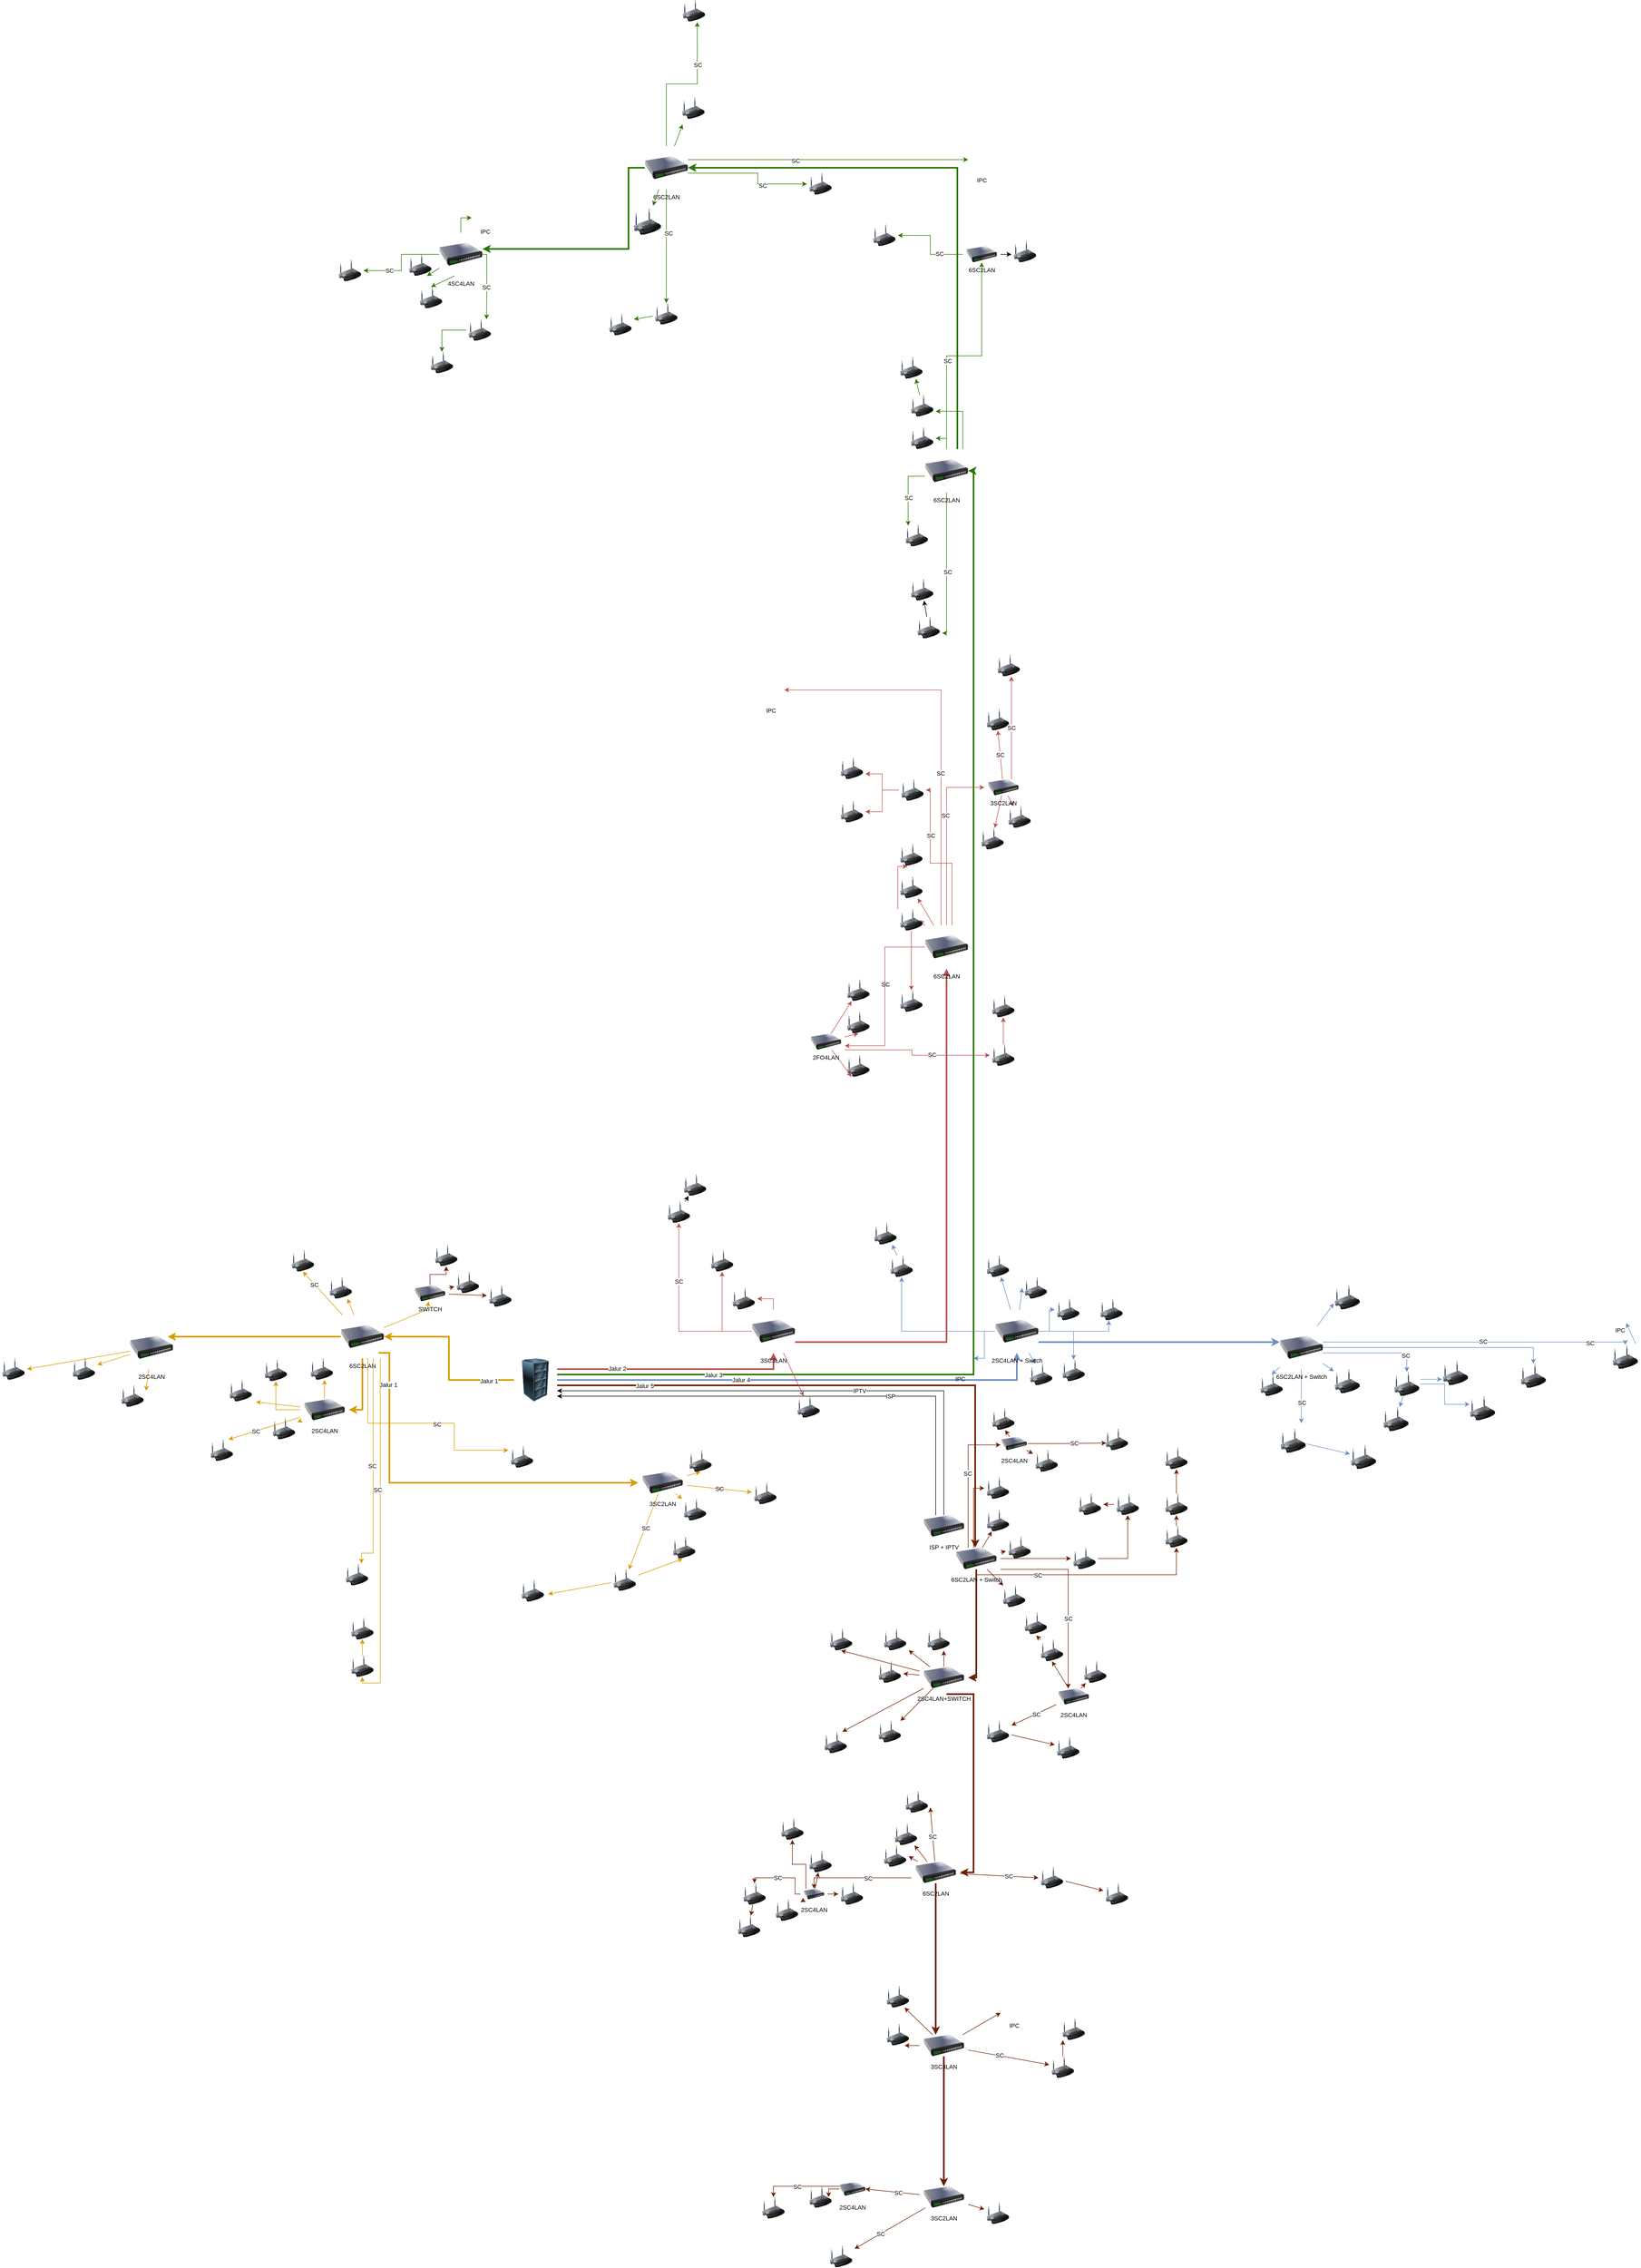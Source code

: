 <mxfile version="21.0.2" type="github">
  <diagram name="Page-1" id="3aMt4eqgK3jxcraGz8zH">
    <mxGraphModel dx="5480" dy="4375" grid="1" gridSize="10" guides="1" tooltips="1" connect="1" arrows="1" fold="1" page="1" pageScale="1" pageWidth="850" pageHeight="1100" background="none" math="0" shadow="0">
      <root>
        <mxCell id="0" />
        <mxCell id="1" parent="0" />
        <mxCell id="lSjnJ-uVdNnS_DPWnz_8-14" style="edgeStyle=orthogonalEdgeStyle;rounded=0;orthogonalLoop=1;jettySize=auto;html=1;startArrow=none;startFill=0;endArrow=classic;endFill=1;strokeWidth=3;labelBackgroundColor=none;fontColor=default;fillColor=#ffe6cc;strokeColor=#d79b00;" parent="1" source="lSjnJ-uVdNnS_DPWnz_8-12" target="lSjnJ-uVdNnS_DPWnz_8-13" edge="1">
          <mxGeometry relative="1" as="geometry" />
        </mxCell>
        <mxCell id="-ap1lfuV_qFm05HsElQ9-47" value="Jalur 1" style="edgeLabel;html=1;align=center;verticalAlign=middle;resizable=0;points=[];" parent="lSjnJ-uVdNnS_DPWnz_8-14" vertex="1" connectable="0">
          <mxGeometry x="-0.712" y="2" relative="1" as="geometry">
            <mxPoint as="offset" />
          </mxGeometry>
        </mxCell>
        <mxCell id="lSjnJ-uVdNnS_DPWnz_8-53" value="" style="edgeStyle=orthogonalEdgeStyle;rounded=0;orthogonalLoop=1;jettySize=auto;html=1;entryX=0;entryY=0.5;entryDx=0;entryDy=0;fontSize=11;startArrow=none;startFill=0;endArrow=classic;endFill=1;strokeWidth=3;labelBackgroundColor=none;fontColor=default;fillColor=#ffe6cc;strokeColor=#d79b00;" parent="1" target="lSjnJ-uVdNnS_DPWnz_8-52" edge="1">
          <mxGeometry relative="1" as="geometry">
            <mxPoint x="200" y="460" as="sourcePoint" />
            <Array as="points">
              <mxPoint x="220" y="460" />
              <mxPoint x="220" y="700" />
            </Array>
          </mxGeometry>
        </mxCell>
        <mxCell id="-ap1lfuV_qFm05HsElQ9-46" value="Jalur 1" style="edgeLabel;html=1;align=center;verticalAlign=middle;resizable=0;points=[];" parent="lSjnJ-uVdNnS_DPWnz_8-53" vertex="1" connectable="0">
          <mxGeometry x="-0.782" y="-2" relative="1" as="geometry">
            <mxPoint as="offset" />
          </mxGeometry>
        </mxCell>
        <mxCell id="lSjnJ-uVdNnS_DPWnz_8-72" style="edgeStyle=orthogonalEdgeStyle;rounded=0;orthogonalLoop=1;jettySize=auto;html=1;strokeWidth=3;fontSize=11;startArrow=none;startFill=0;endArrow=classic;endFill=1;labelBackgroundColor=none;fontColor=default;fillColor=#f8cecc;strokeColor=#b85450;" parent="1" source="lSjnJ-uVdNnS_DPWnz_8-12" target="lSjnJ-uVdNnS_DPWnz_8-66" edge="1">
          <mxGeometry relative="1" as="geometry">
            <Array as="points">
              <mxPoint x="930" y="490" />
            </Array>
          </mxGeometry>
        </mxCell>
        <mxCell id="-ap1lfuV_qFm05HsElQ9-44" value="Jalur 2" style="edgeLabel;html=1;align=center;verticalAlign=middle;resizable=0;points=[];" parent="lSjnJ-uVdNnS_DPWnz_8-72" vertex="1" connectable="0">
          <mxGeometry x="-0.483" y="1" relative="1" as="geometry">
            <mxPoint as="offset" />
          </mxGeometry>
        </mxCell>
        <mxCell id="IgmZhAGW-1RmJWMLsmaJ-7" style="edgeStyle=orthogonalEdgeStyle;rounded=0;orthogonalLoop=1;jettySize=auto;html=1;strokeWidth=3;labelBackgroundColor=none;fontColor=default;fillColor=#dae8fc;strokeColor=#6c8ebf;" parent="1" source="lSjnJ-uVdNnS_DPWnz_8-12" target="lSjnJ-uVdNnS_DPWnz_8-79" edge="1">
          <mxGeometry relative="1" as="geometry">
            <Array as="points">
              <mxPoint x="1380" y="510" />
            </Array>
          </mxGeometry>
        </mxCell>
        <mxCell id="-ap1lfuV_qFm05HsElQ9-45" value="Jalur 4" style="edgeLabel;html=1;align=center;verticalAlign=middle;resizable=0;points=[];" parent="IgmZhAGW-1RmJWMLsmaJ-7" vertex="1" connectable="0">
          <mxGeometry x="-0.244" relative="1" as="geometry">
            <mxPoint as="offset" />
          </mxGeometry>
        </mxCell>
        <mxCell id="-ap1lfuV_qFm05HsElQ9-42" style="edgeStyle=orthogonalEdgeStyle;rounded=0;orthogonalLoop=1;jettySize=auto;html=1;strokeWidth=3;fillColor=#60a917;strokeColor=#2D7600;" parent="1" source="lSjnJ-uVdNnS_DPWnz_8-12" target="-ap1lfuV_qFm05HsElQ9-35" edge="1">
          <mxGeometry relative="1" as="geometry">
            <Array as="points">
              <mxPoint x="1300" y="500" />
              <mxPoint x="1300" y="-1170" />
            </Array>
          </mxGeometry>
        </mxCell>
        <mxCell id="-ap1lfuV_qFm05HsElQ9-43" value="Jalur 3" style="edgeLabel;html=1;align=center;verticalAlign=middle;resizable=0;points=[];" parent="-ap1lfuV_qFm05HsElQ9-42" vertex="1" connectable="0">
          <mxGeometry x="-0.764" y="-1" relative="1" as="geometry">
            <mxPoint as="offset" />
          </mxGeometry>
        </mxCell>
        <mxCell id="0262lOBTKdrBV2GWPzuV-14" style="edgeStyle=orthogonalEdgeStyle;rounded=0;orthogonalLoop=1;jettySize=auto;html=1;fillColor=#a0522d;strokeColor=#6D1F00;strokeWidth=3;" edge="1" parent="1" source="lSjnJ-uVdNnS_DPWnz_8-12" target="0262lOBTKdrBV2GWPzuV-12">
          <mxGeometry relative="1" as="geometry">
            <mxPoint x="1303" y="820" as="targetPoint" />
            <Array as="points">
              <mxPoint x="1303" y="520" />
            </Array>
          </mxGeometry>
        </mxCell>
        <mxCell id="0262lOBTKdrBV2GWPzuV-15" value="Jalur 5" style="edgeLabel;html=1;align=center;verticalAlign=middle;resizable=0;points=[];" vertex="1" connectable="0" parent="0262lOBTKdrBV2GWPzuV-14">
          <mxGeometry x="-0.698" y="-1" relative="1" as="geometry">
            <mxPoint as="offset" />
          </mxGeometry>
        </mxCell>
        <mxCell id="lSjnJ-uVdNnS_DPWnz_8-12" value="" style="image;html=1;image=img/lib/clip_art/computers/Server_Rack_128x128.png;labelBackgroundColor=none;" parent="1" vertex="1">
          <mxGeometry x="450" y="470" width="80" height="80" as="geometry" />
        </mxCell>
        <mxCell id="lSjnJ-uVdNnS_DPWnz_8-16" style="edgeStyle=orthogonalEdgeStyle;rounded=0;orthogonalLoop=1;jettySize=auto;html=1;entryX=0.875;entryY=0.25;entryDx=0;entryDy=0;entryPerimeter=0;startArrow=none;startFill=0;endArrow=classic;endFill=1;strokeWidth=3;labelBackgroundColor=none;fontColor=default;fillColor=#ffe6cc;strokeColor=#d79b00;" parent="1" source="lSjnJ-uVdNnS_DPWnz_8-13" target="lSjnJ-uVdNnS_DPWnz_8-15" edge="1">
          <mxGeometry relative="1" as="geometry" />
        </mxCell>
        <mxCell id="lSjnJ-uVdNnS_DPWnz_8-31" style="edgeStyle=orthogonalEdgeStyle;rounded=0;orthogonalLoop=1;jettySize=auto;html=1;entryX=1;entryY=0.5;entryDx=0;entryDy=0;startArrow=none;startFill=0;endArrow=classic;endFill=1;strokeWidth=3;labelBackgroundColor=none;fontColor=default;fillColor=#ffe6cc;strokeColor=#d79b00;" parent="1" source="lSjnJ-uVdNnS_DPWnz_8-13" target="lSjnJ-uVdNnS_DPWnz_8-29" edge="1">
          <mxGeometry relative="1" as="geometry" />
        </mxCell>
        <mxCell id="lSjnJ-uVdNnS_DPWnz_8-39" style="edgeStyle=none;rounded=0;orthogonalLoop=1;jettySize=auto;html=1;entryX=0.5;entryY=1;entryDx=0;entryDy=0;fontSize=10;startArrow=none;startFill=0;endArrow=classic;endFill=1;labelBackgroundColor=none;fontColor=default;fillColor=#ffe6cc;strokeColor=#d79b00;" parent="1" source="lSjnJ-uVdNnS_DPWnz_8-13" target="lSjnJ-uVdNnS_DPWnz_8-19" edge="1">
          <mxGeometry relative="1" as="geometry" />
        </mxCell>
        <mxCell id="IgmZhAGW-1RmJWMLsmaJ-77" value="SC" style="edgeLabel;html=1;align=center;verticalAlign=middle;resizable=0;points=[];" parent="lSjnJ-uVdNnS_DPWnz_8-39" vertex="1" connectable="0">
          <mxGeometry x="0.416" y="1" relative="1" as="geometry">
            <mxPoint as="offset" />
          </mxGeometry>
        </mxCell>
        <mxCell id="lSjnJ-uVdNnS_DPWnz_8-40" style="edgeStyle=none;rounded=0;orthogonalLoop=1;jettySize=auto;html=1;entryX=0.75;entryY=1;entryDx=0;entryDy=0;fontSize=10;startArrow=none;startFill=0;endArrow=classic;endFill=1;labelBackgroundColor=none;fontColor=default;fillColor=#ffe6cc;strokeColor=#d79b00;" parent="1" source="lSjnJ-uVdNnS_DPWnz_8-13" target="lSjnJ-uVdNnS_DPWnz_8-18" edge="1">
          <mxGeometry relative="1" as="geometry" />
        </mxCell>
        <mxCell id="lSjnJ-uVdNnS_DPWnz_8-41" value="" style="edgeStyle=none;rounded=0;orthogonalLoop=1;jettySize=auto;html=1;fontSize=10;startArrow=none;startFill=0;endArrow=classic;endFill=1;labelBackgroundColor=none;fontColor=default;fillColor=#ffe6cc;strokeColor=#d79b00;" parent="1" source="lSjnJ-uVdNnS_DPWnz_8-13" target="0262lOBTKdrBV2GWPzuV-55" edge="1">
          <mxGeometry relative="1" as="geometry">
            <Array as="points">
              <mxPoint x="290" y="380" />
            </Array>
          </mxGeometry>
        </mxCell>
        <mxCell id="lSjnJ-uVdNnS_DPWnz_8-13" value="&lt;font style=&quot;font-size: 11px;&quot;&gt;6SC2LAN&lt;/font&gt;" style="image;html=1;image=img/lib/clip_art/networking/Switch_128x128.png;labelBackgroundColor=none;" parent="1" vertex="1">
          <mxGeometry x="130" y="390" width="80" height="80" as="geometry" />
        </mxCell>
        <mxCell id="lSjnJ-uVdNnS_DPWnz_8-48" style="edgeStyle=none;rounded=0;orthogonalLoop=1;jettySize=auto;html=1;entryX=1;entryY=0.25;entryDx=0;entryDy=0;fontSize=11;startArrow=none;startFill=0;endArrow=classic;endFill=1;labelBackgroundColor=none;fontColor=default;fillColor=#ffe6cc;strokeColor=#d79b00;" parent="1" source="lSjnJ-uVdNnS_DPWnz_8-15" target="lSjnJ-uVdNnS_DPWnz_8-45" edge="1">
          <mxGeometry relative="1" as="geometry" />
        </mxCell>
        <mxCell id="lSjnJ-uVdNnS_DPWnz_8-49" style="edgeStyle=none;rounded=0;orthogonalLoop=1;jettySize=auto;html=1;fontSize=11;startArrow=none;startFill=0;endArrow=classic;endFill=1;labelBackgroundColor=none;fontColor=default;fillColor=#ffe6cc;strokeColor=#d79b00;" parent="1" source="lSjnJ-uVdNnS_DPWnz_8-15" target="lSjnJ-uVdNnS_DPWnz_8-46" edge="1">
          <mxGeometry relative="1" as="geometry" />
        </mxCell>
        <mxCell id="lSjnJ-uVdNnS_DPWnz_8-50" style="edgeStyle=none;rounded=0;orthogonalLoop=1;jettySize=auto;html=1;entryX=1;entryY=0.5;entryDx=0;entryDy=0;fontSize=11;startArrow=none;startFill=0;endArrow=classic;endFill=1;labelBackgroundColor=none;fontColor=default;fillColor=#ffe6cc;strokeColor=#d79b00;" parent="1" source="lSjnJ-uVdNnS_DPWnz_8-15" target="lSjnJ-uVdNnS_DPWnz_8-47" edge="1">
          <mxGeometry relative="1" as="geometry" />
        </mxCell>
        <mxCell id="lSjnJ-uVdNnS_DPWnz_8-15" value="&lt;span style=&quot;font-size: 11px;&quot;&gt;2SC4LAN&lt;/span&gt;" style="image;html=1;image=img/lib/clip_art/networking/Switch_128x128.png;labelBackgroundColor=none;" parent="1" vertex="1">
          <mxGeometry x="-260" y="410" width="80" height="80" as="geometry" />
        </mxCell>
        <mxCell id="lSjnJ-uVdNnS_DPWnz_8-17" value="" style="image;html=1;image=img/lib/clip_art/networking/Wireless_Router_128x128.png;labelBackgroundColor=none;" parent="1" vertex="1">
          <mxGeometry x="340" y="310" width="50" height="40" as="geometry" />
        </mxCell>
        <mxCell id="lSjnJ-uVdNnS_DPWnz_8-18" value="" style="image;html=1;image=img/lib/clip_art/networking/Wireless_Router_128x128.png;labelBackgroundColor=none;" parent="1" vertex="1">
          <mxGeometry x="105" y="320" width="50" height="40" as="geometry" />
        </mxCell>
        <mxCell id="lSjnJ-uVdNnS_DPWnz_8-19" value="" style="image;html=1;image=img/lib/clip_art/networking/Wireless_Router_128x128.png;labelBackgroundColor=none;" parent="1" vertex="1">
          <mxGeometry x="35" y="270" width="50" height="40" as="geometry" />
        </mxCell>
        <mxCell id="lSjnJ-uVdNnS_DPWnz_8-20" value="" style="image;html=1;image=img/lib/clip_art/networking/Wireless_Router_128x128.png;labelBackgroundColor=none;" parent="1" vertex="1">
          <mxGeometry x="70" y="470" width="50" height="40" as="geometry" />
        </mxCell>
        <mxCell id="lSjnJ-uVdNnS_DPWnz_8-21" value="" style="image;html=1;image=img/lib/clip_art/networking/Wireless_Router_128x128.png;labelBackgroundColor=none;" parent="1" vertex="1">
          <mxGeometry y="580" width="50" height="40" as="geometry" />
        </mxCell>
        <mxCell id="lSjnJ-uVdNnS_DPWnz_8-22" value="" style="image;html=1;image=img/lib/clip_art/networking/Wireless_Router_128x128.png;labelBackgroundColor=none;" parent="1" vertex="1">
          <mxGeometry x="-15" y="472.5" width="50" height="40" as="geometry" />
        </mxCell>
        <mxCell id="lSjnJ-uVdNnS_DPWnz_8-23" value="" style="image;html=1;image=img/lib/clip_art/networking/Wireless_Router_128x128.png;labelBackgroundColor=none;" parent="1" vertex="1">
          <mxGeometry x="-80" y="510" width="50" height="40" as="geometry" />
        </mxCell>
        <mxCell id="lSjnJ-uVdNnS_DPWnz_8-24" value="" style="image;html=1;image=img/lib/clip_art/networking/Wireless_Router_128x128.png;labelBackgroundColor=none;" parent="1" vertex="1">
          <mxGeometry x="-115" y="620" width="50" height="40" as="geometry" />
        </mxCell>
        <mxCell id="lSjnJ-uVdNnS_DPWnz_8-36" style="edgeStyle=none;rounded=0;orthogonalLoop=1;jettySize=auto;html=1;entryX=1.065;entryY=1.014;entryDx=0;entryDy=0;entryPerimeter=0;fontSize=10;startArrow=none;startFill=0;endArrow=classic;endFill=1;labelBackgroundColor=none;fontColor=default;fillColor=#ffe6cc;strokeColor=#d79b00;" parent="1" source="lSjnJ-uVdNnS_DPWnz_8-29" target="lSjnJ-uVdNnS_DPWnz_8-23" edge="1">
          <mxGeometry relative="1" as="geometry" />
        </mxCell>
        <mxCell id="lSjnJ-uVdNnS_DPWnz_8-37" style="edgeStyle=none;rounded=0;orthogonalLoop=1;jettySize=auto;html=1;fontSize=10;startArrow=none;startFill=0;endArrow=classic;endFill=1;labelBackgroundColor=none;fontColor=default;fillColor=#ffe6cc;strokeColor=#d79b00;" parent="1" source="lSjnJ-uVdNnS_DPWnz_8-29" target="lSjnJ-uVdNnS_DPWnz_8-21" edge="1">
          <mxGeometry relative="1" as="geometry" />
        </mxCell>
        <mxCell id="lSjnJ-uVdNnS_DPWnz_8-38" style="edgeStyle=none;rounded=0;orthogonalLoop=1;jettySize=auto;html=1;entryX=0.75;entryY=0;entryDx=0;entryDy=0;fontSize=10;startArrow=none;startFill=0;endArrow=classic;endFill=1;labelBackgroundColor=none;fontColor=default;fillColor=#ffe6cc;strokeColor=#d79b00;" parent="1" source="lSjnJ-uVdNnS_DPWnz_8-29" target="lSjnJ-uVdNnS_DPWnz_8-24" edge="1">
          <mxGeometry relative="1" as="geometry" />
        </mxCell>
        <mxCell id="IgmZhAGW-1RmJWMLsmaJ-76" value="SC" style="edgeLabel;html=1;align=center;verticalAlign=middle;resizable=0;points=[];" parent="lSjnJ-uVdNnS_DPWnz_8-38" vertex="1" connectable="0">
          <mxGeometry x="0.244" relative="1" as="geometry">
            <mxPoint as="offset" />
          </mxGeometry>
        </mxCell>
        <mxCell id="-ap1lfuV_qFm05HsElQ9-7" style="edgeStyle=orthogonalEdgeStyle;rounded=0;orthogonalLoop=1;jettySize=auto;html=1;fillColor=#ffe6cc;strokeColor=#d79b00;" parent="1" target="-ap1lfuV_qFm05HsElQ9-6" edge="1">
          <mxGeometry relative="1" as="geometry">
            <Array as="points">
              <mxPoint x="180" y="470" />
              <mxPoint x="180" y="590" />
              <mxPoint x="340" y="590" />
              <mxPoint x="340" y="640" />
            </Array>
            <mxPoint x="180" y="470" as="sourcePoint" />
          </mxGeometry>
        </mxCell>
        <mxCell id="gnZLgOalE0fUG6XXmiw2-12" value="SC" style="edgeLabel;html=1;align=center;verticalAlign=middle;resizable=0;points=[];" parent="-ap1lfuV_qFm05HsElQ9-7" vertex="1" connectable="0">
          <mxGeometry x="0.153" y="-2" relative="1" as="geometry">
            <mxPoint as="offset" />
          </mxGeometry>
        </mxCell>
        <mxCell id="-ap1lfuV_qFm05HsElQ9-9" style="edgeStyle=orthogonalEdgeStyle;rounded=0;orthogonalLoop=1;jettySize=auto;html=1;fillColor=#ffe6cc;strokeColor=#d79b00;" parent="1" source="lSjnJ-uVdNnS_DPWnz_8-13" target="-ap1lfuV_qFm05HsElQ9-1" edge="1">
          <mxGeometry relative="1" as="geometry">
            <Array as="points">
              <mxPoint x="203" y="1070" />
              <mxPoint x="170" y="1070" />
            </Array>
          </mxGeometry>
        </mxCell>
        <mxCell id="-ap1lfuV_qFm05HsElQ9-10" value="SC" style="edgeLabel;html=1;align=center;verticalAlign=middle;resizable=0;points=[];" parent="-ap1lfuV_qFm05HsElQ9-9" vertex="1" connectable="0">
          <mxGeometry x="-0.246" y="-5" relative="1" as="geometry">
            <mxPoint as="offset" />
          </mxGeometry>
        </mxCell>
        <mxCell id="-ap1lfuV_qFm05HsElQ9-13" style="edgeStyle=orthogonalEdgeStyle;rounded=0;orthogonalLoop=1;jettySize=auto;html=1;entryX=0.666;entryY=-0.022;entryDx=0;entryDy=0;fillColor=#ffe6cc;strokeColor=#d79b00;exitX=0.75;exitY=1;exitDx=0;exitDy=0;entryPerimeter=0;" parent="1" source="lSjnJ-uVdNnS_DPWnz_8-13" target="-ap1lfuV_qFm05HsElQ9-11" edge="1">
          <mxGeometry relative="1" as="geometry">
            <Array as="points">
              <mxPoint x="190" y="830" />
              <mxPoint x="168" y="830" />
            </Array>
          </mxGeometry>
        </mxCell>
        <mxCell id="gnZLgOalE0fUG6XXmiw2-13" value="SC" style="edgeLabel;html=1;align=center;verticalAlign=middle;resizable=0;points=[];" parent="-ap1lfuV_qFm05HsElQ9-13" vertex="1" connectable="0">
          <mxGeometry x="-0.007" y="-2" relative="1" as="geometry">
            <mxPoint as="offset" />
          </mxGeometry>
        </mxCell>
        <mxCell id="gnZLgOalE0fUG6XXmiw2-14" style="edgeStyle=orthogonalEdgeStyle;rounded=0;orthogonalLoop=1;jettySize=auto;html=1;fillColor=#ffe6cc;strokeColor=#d79b00;" parent="1" source="lSjnJ-uVdNnS_DPWnz_8-29" target="lSjnJ-uVdNnS_DPWnz_8-22" edge="1">
          <mxGeometry relative="1" as="geometry" />
        </mxCell>
        <mxCell id="gnZLgOalE0fUG6XXmiw2-15" style="edgeStyle=orthogonalEdgeStyle;rounded=0;orthogonalLoop=1;jettySize=auto;html=1;entryX=0.6;entryY=1;entryDx=0;entryDy=0;entryPerimeter=0;fillColor=#ffe6cc;strokeColor=#d79b00;" parent="1" source="lSjnJ-uVdNnS_DPWnz_8-29" target="lSjnJ-uVdNnS_DPWnz_8-20" edge="1">
          <mxGeometry relative="1" as="geometry" />
        </mxCell>
        <mxCell id="lSjnJ-uVdNnS_DPWnz_8-29" value="&lt;p style=&quot;line-height: 0%;&quot;&gt;&lt;span style=&quot;font-size: 11px;&quot;&gt;2SC4LAN&lt;/span&gt;&lt;/p&gt;" style="image;html=1;image=img/lib/clip_art/networking/Switch_128x128.png;labelBackgroundColor=none;" parent="1" vertex="1">
          <mxGeometry x="55" y="545" width="90" height="40" as="geometry" />
        </mxCell>
        <mxCell id="lSjnJ-uVdNnS_DPWnz_8-45" value="" style="image;html=1;image=img/lib/clip_art/networking/Wireless_Router_128x128.png;labelBackgroundColor=none;" parent="1" vertex="1">
          <mxGeometry x="-280" y="520" width="50" height="40" as="geometry" />
        </mxCell>
        <mxCell id="lSjnJ-uVdNnS_DPWnz_8-46" value="" style="image;html=1;image=img/lib/clip_art/networking/Wireless_Router_128x128.png;labelBackgroundColor=none;" parent="1" vertex="1">
          <mxGeometry x="-370" y="470" width="50" height="40" as="geometry" />
        </mxCell>
        <mxCell id="lSjnJ-uVdNnS_DPWnz_8-47" value="" style="image;html=1;image=img/lib/clip_art/networking/Wireless_Router_128x128.png;labelBackgroundColor=none;" parent="1" vertex="1">
          <mxGeometry x="-500" y="470" width="50" height="40" as="geometry" />
        </mxCell>
        <mxCell id="lSjnJ-uVdNnS_DPWnz_8-60" style="rounded=0;orthogonalLoop=1;jettySize=auto;html=1;fontSize=11;startArrow=none;startFill=0;endArrow=classic;endFill=1;labelBackgroundColor=none;fontColor=default;fillColor=#ffe6cc;strokeColor=#d79b00;" parent="1" source="lSjnJ-uVdNnS_DPWnz_8-52" target="lSjnJ-uVdNnS_DPWnz_8-58" edge="1">
          <mxGeometry relative="1" as="geometry" />
        </mxCell>
        <mxCell id="IgmZhAGW-1RmJWMLsmaJ-78" value="SC" style="edgeLabel;html=1;align=center;verticalAlign=middle;resizable=0;points=[];" parent="lSjnJ-uVdNnS_DPWnz_8-60" vertex="1" connectable="0">
          <mxGeometry x="-0.103" y="1" relative="1" as="geometry">
            <mxPoint as="offset" />
          </mxGeometry>
        </mxCell>
        <mxCell id="lSjnJ-uVdNnS_DPWnz_8-61" style="edgeStyle=none;rounded=0;orthogonalLoop=1;jettySize=auto;html=1;fontSize=11;startArrow=none;startFill=0;endArrow=classic;endFill=1;labelBackgroundColor=none;fontColor=default;fillColor=#ffe6cc;strokeColor=#d79b00;" parent="1" source="lSjnJ-uVdNnS_DPWnz_8-52" target="lSjnJ-uVdNnS_DPWnz_8-54" edge="1">
          <mxGeometry relative="1" as="geometry" />
        </mxCell>
        <mxCell id="lSjnJ-uVdNnS_DPWnz_8-62" style="edgeStyle=none;rounded=0;orthogonalLoop=1;jettySize=auto;html=1;entryX=0.5;entryY=1;entryDx=0;entryDy=0;fontSize=11;startArrow=none;startFill=0;endArrow=classic;endFill=1;labelBackgroundColor=none;fontColor=default;fillColor=#ffe6cc;strokeColor=#d79b00;" parent="1" source="lSjnJ-uVdNnS_DPWnz_8-52" target="lSjnJ-uVdNnS_DPWnz_8-55" edge="1">
          <mxGeometry relative="1" as="geometry" />
        </mxCell>
        <mxCell id="lSjnJ-uVdNnS_DPWnz_8-63" value="SC" style="edgeStyle=none;rounded=0;orthogonalLoop=1;jettySize=auto;html=1;fontSize=11;startArrow=none;startFill=0;endArrow=classic;endFill=1;labelBackgroundColor=none;fontColor=default;fillColor=#ffe6cc;strokeColor=#d79b00;" parent="1" source="lSjnJ-uVdNnS_DPWnz_8-52" target="lSjnJ-uVdNnS_DPWnz_8-56" edge="1">
          <mxGeometry relative="1" as="geometry" />
        </mxCell>
        <mxCell id="lSjnJ-uVdNnS_DPWnz_8-52" value="&lt;p style=&quot;line-height: 0%;&quot;&gt;&lt;font style=&quot;font-size: 11px;&quot;&gt;3SC2LAN&lt;/font&gt;&lt;/p&gt;" style="image;html=1;image=img/lib/clip_art/networking/Switch_128x128.png;labelBackgroundColor=none;" parent="1" vertex="1">
          <mxGeometry x="680" y="680" width="90" height="40" as="geometry" />
        </mxCell>
        <mxCell id="lSjnJ-uVdNnS_DPWnz_8-54" value="" style="image;html=1;image=img/lib/clip_art/networking/Wireless_Router_128x128.png;labelBackgroundColor=none;" parent="1" vertex="1">
          <mxGeometry x="760" y="730" width="50" height="40" as="geometry" />
        </mxCell>
        <mxCell id="lSjnJ-uVdNnS_DPWnz_8-55" value="" style="image;html=1;image=img/lib/clip_art/networking/Wireless_Router_128x128.png;labelBackgroundColor=none;" parent="1" vertex="1">
          <mxGeometry x="770" y="640" width="50" height="40" as="geometry" />
        </mxCell>
        <mxCell id="lSjnJ-uVdNnS_DPWnz_8-56" value="" style="image;html=1;image=img/lib/clip_art/networking/Wireless_Router_128x128.png;labelBackgroundColor=none;" parent="1" vertex="1">
          <mxGeometry x="890" y="700" width="50" height="40" as="geometry" />
        </mxCell>
        <mxCell id="lSjnJ-uVdNnS_DPWnz_8-57" value="" style="image;html=1;image=img/lib/clip_art/networking/Wireless_Router_128x128.png;labelBackgroundColor=none;" parent="1" vertex="1">
          <mxGeometry x="740" y="800" width="50" height="40" as="geometry" />
        </mxCell>
        <mxCell id="lSjnJ-uVdNnS_DPWnz_8-64" style="edgeStyle=none;rounded=0;orthogonalLoop=1;jettySize=auto;html=1;entryX=0.44;entryY=1.01;entryDx=0;entryDy=0;entryPerimeter=0;strokeWidth=1;fontSize=11;startArrow=none;startFill=0;endArrow=classic;endFill=1;labelBackgroundColor=none;fontColor=default;fillColor=#ffe6cc;strokeColor=#d79b00;" parent="1" source="lSjnJ-uVdNnS_DPWnz_8-58" target="lSjnJ-uVdNnS_DPWnz_8-57" edge="1">
          <mxGeometry relative="1" as="geometry" />
        </mxCell>
        <mxCell id="lSjnJ-uVdNnS_DPWnz_8-65" style="edgeStyle=none;rounded=0;orthogonalLoop=1;jettySize=auto;html=1;entryX=1.066;entryY=0.644;entryDx=0;entryDy=0;entryPerimeter=0;strokeWidth=1;fontSize=11;startArrow=none;startFill=0;endArrow=classic;endFill=1;labelBackgroundColor=none;fontColor=default;fillColor=#ffe6cc;strokeColor=#d79b00;" parent="1" source="lSjnJ-uVdNnS_DPWnz_8-58" target="lSjnJ-uVdNnS_DPWnz_8-59" edge="1">
          <mxGeometry relative="1" as="geometry" />
        </mxCell>
        <mxCell id="lSjnJ-uVdNnS_DPWnz_8-58" value="" style="image;html=1;image=img/lib/clip_art/networking/Wireless_Router_128x128.png;labelBackgroundColor=none;" parent="1" vertex="1">
          <mxGeometry x="630" y="860" width="50" height="40" as="geometry" />
        </mxCell>
        <mxCell id="lSjnJ-uVdNnS_DPWnz_8-59" value="" style="image;html=1;image=img/lib/clip_art/networking/Wireless_Router_128x128.png;labelBackgroundColor=none;" parent="1" vertex="1">
          <mxGeometry x="460" y="880" width="50" height="40" as="geometry" />
        </mxCell>
        <mxCell id="lSjnJ-uVdNnS_DPWnz_8-74" style="edgeStyle=orthogonalEdgeStyle;rounded=0;orthogonalLoop=1;jettySize=auto;html=1;entryX=0.5;entryY=1;entryDx=0;entryDy=0;strokeWidth=1;fontSize=11;startArrow=none;startFill=0;endArrow=classic;endFill=1;labelBackgroundColor=none;fontColor=default;fillColor=#f8cecc;strokeColor=#b85450;" parent="1" source="lSjnJ-uVdNnS_DPWnz_8-66" target="lSjnJ-uVdNnS_DPWnz_8-68" edge="1">
          <mxGeometry relative="1" as="geometry" />
        </mxCell>
        <mxCell id="lSjnJ-uVdNnS_DPWnz_8-75" style="edgeStyle=orthogonalEdgeStyle;rounded=0;orthogonalLoop=1;jettySize=auto;html=1;entryX=1;entryY=0.5;entryDx=0;entryDy=0;strokeWidth=1;fontSize=11;startArrow=none;startFill=0;endArrow=classic;endFill=1;labelBackgroundColor=none;fontColor=default;fillColor=#f8cecc;strokeColor=#b85450;" parent="1" source="lSjnJ-uVdNnS_DPWnz_8-66" target="lSjnJ-uVdNnS_DPWnz_8-67" edge="1">
          <mxGeometry relative="1" as="geometry" />
        </mxCell>
        <mxCell id="lSjnJ-uVdNnS_DPWnz_8-76" style="edgeStyle=orthogonalEdgeStyle;rounded=0;orthogonalLoop=1;jettySize=auto;html=1;entryX=0.5;entryY=1;entryDx=0;entryDy=0;strokeWidth=1;fontSize=11;startArrow=none;startFill=0;endArrow=classic;endFill=1;labelBackgroundColor=none;fontColor=default;fillColor=#f8cecc;strokeColor=#b85450;" parent="1" source="lSjnJ-uVdNnS_DPWnz_8-66" target="lSjnJ-uVdNnS_DPWnz_8-69" edge="1">
          <mxGeometry relative="1" as="geometry" />
        </mxCell>
        <mxCell id="IgmZhAGW-1RmJWMLsmaJ-79" value="SC" style="edgeLabel;html=1;align=center;verticalAlign=middle;resizable=0;points=[];" parent="lSjnJ-uVdNnS_DPWnz_8-76" vertex="1" connectable="0">
          <mxGeometry x="0.356" relative="1" as="geometry">
            <mxPoint as="offset" />
          </mxGeometry>
        </mxCell>
        <mxCell id="lSjnJ-uVdNnS_DPWnz_8-78" style="edgeStyle=none;rounded=0;orthogonalLoop=1;jettySize=auto;html=1;strokeWidth=1;fontSize=11;startArrow=none;startFill=0;endArrow=classic;endFill=1;labelBackgroundColor=none;fontColor=default;fillColor=#f8cecc;strokeColor=#b85450;" parent="1" source="lSjnJ-uVdNnS_DPWnz_8-66" target="lSjnJ-uVdNnS_DPWnz_8-71" edge="1">
          <mxGeometry relative="1" as="geometry" />
        </mxCell>
        <mxCell id="IgmZhAGW-1RmJWMLsmaJ-48" style="edgeStyle=orthogonalEdgeStyle;rounded=0;orthogonalLoop=1;jettySize=auto;html=1;entryX=0.5;entryY=1;entryDx=0;entryDy=0;strokeWidth=3;labelBackgroundColor=none;fontColor=default;fillColor=#f8cecc;strokeColor=#b85450;" parent="1" source="lSjnJ-uVdNnS_DPWnz_8-66" target="IgmZhAGW-1RmJWMLsmaJ-47" edge="1">
          <mxGeometry relative="1" as="geometry">
            <Array as="points">
              <mxPoint x="1250" y="440" />
            </Array>
          </mxGeometry>
        </mxCell>
        <mxCell id="lSjnJ-uVdNnS_DPWnz_8-66" value="&lt;font style=&quot;font-size: 11px;&quot;&gt;3SC3LAN&lt;/font&gt;" style="image;html=1;image=img/lib/clip_art/networking/Switch_128x128.png;labelBackgroundColor=none;" parent="1" vertex="1">
          <mxGeometry x="890" y="380" width="80" height="80" as="geometry" />
        </mxCell>
        <mxCell id="lSjnJ-uVdNnS_DPWnz_8-67" value="" style="image;html=1;image=img/lib/clip_art/networking/Wireless_Router_128x128.png;labelBackgroundColor=none;" parent="1" vertex="1">
          <mxGeometry x="850" y="340" width="50" height="40" as="geometry" />
        </mxCell>
        <mxCell id="lSjnJ-uVdNnS_DPWnz_8-68" value="" style="image;html=1;image=img/lib/clip_art/networking/Wireless_Router_128x128.png;labelBackgroundColor=none;" parent="1" vertex="1">
          <mxGeometry x="810" y="270" width="50" height="40" as="geometry" />
        </mxCell>
        <mxCell id="lSjnJ-uVdNnS_DPWnz_8-77" style="rounded=0;orthogonalLoop=1;jettySize=auto;html=1;strokeWidth=1;fontSize=11;startArrow=none;startFill=0;endArrow=classic;endFill=1;labelBackgroundColor=none;fontColor=default;" parent="1" source="lSjnJ-uVdNnS_DPWnz_8-69" target="lSjnJ-uVdNnS_DPWnz_8-70" edge="1">
          <mxGeometry relative="1" as="geometry" />
        </mxCell>
        <mxCell id="lSjnJ-uVdNnS_DPWnz_8-69" value="" style="image;html=1;image=img/lib/clip_art/networking/Wireless_Router_128x128.png;labelBackgroundColor=none;" parent="1" vertex="1">
          <mxGeometry x="730" y="180" width="50" height="40" as="geometry" />
        </mxCell>
        <mxCell id="lSjnJ-uVdNnS_DPWnz_8-70" value="" style="image;html=1;image=img/lib/clip_art/networking/Wireless_Router_128x128.png;labelBackgroundColor=none;" parent="1" vertex="1">
          <mxGeometry x="760" y="130" width="50" height="40" as="geometry" />
        </mxCell>
        <mxCell id="lSjnJ-uVdNnS_DPWnz_8-71" value="" style="image;html=1;image=img/lib/clip_art/networking/Wireless_Router_128x128.png;labelBackgroundColor=none;" parent="1" vertex="1">
          <mxGeometry x="970" y="540" width="50" height="40" as="geometry" />
        </mxCell>
        <mxCell id="IgmZhAGW-1RmJWMLsmaJ-1" style="rounded=0;orthogonalLoop=1;jettySize=auto;html=1;entryX=0;entryY=0.5;entryDx=0;entryDy=0;labelBackgroundColor=none;fontColor=default;fillColor=#dae8fc;strokeColor=#6c8ebf;" parent="1" source="lSjnJ-uVdNnS_DPWnz_8-79" target="lSjnJ-uVdNnS_DPWnz_8-82" edge="1">
          <mxGeometry relative="1" as="geometry" />
        </mxCell>
        <mxCell id="IgmZhAGW-1RmJWMLsmaJ-2" style="rounded=0;orthogonalLoop=1;jettySize=auto;html=1;labelBackgroundColor=none;fontColor=default;fillColor=#dae8fc;strokeColor=#6c8ebf;" parent="1" source="lSjnJ-uVdNnS_DPWnz_8-79" target="lSjnJ-uVdNnS_DPWnz_8-83" edge="1">
          <mxGeometry relative="1" as="geometry" />
        </mxCell>
        <mxCell id="IgmZhAGW-1RmJWMLsmaJ-3" style="edgeStyle=orthogonalEdgeStyle;rounded=0;orthogonalLoop=1;jettySize=auto;html=1;labelBackgroundColor=none;fontColor=default;fillColor=#dae8fc;strokeColor=#6c8ebf;" parent="1" source="lSjnJ-uVdNnS_DPWnz_8-79" target="lSjnJ-uVdNnS_DPWnz_8-86" edge="1">
          <mxGeometry relative="1" as="geometry" />
        </mxCell>
        <mxCell id="IgmZhAGW-1RmJWMLsmaJ-4" style="edgeStyle=orthogonalEdgeStyle;rounded=0;orthogonalLoop=1;jettySize=auto;html=1;entryX=0.4;entryY=1;entryDx=0;entryDy=0;entryPerimeter=0;labelBackgroundColor=none;fontColor=default;fillColor=#dae8fc;strokeColor=#6c8ebf;" parent="1" source="lSjnJ-uVdNnS_DPWnz_8-79" target="lSjnJ-uVdNnS_DPWnz_8-87" edge="1">
          <mxGeometry relative="1" as="geometry" />
        </mxCell>
        <mxCell id="IgmZhAGW-1RmJWMLsmaJ-5" style="rounded=0;orthogonalLoop=1;jettySize=auto;html=1;labelBackgroundColor=none;fontColor=default;fillColor=#dae8fc;strokeColor=#6c8ebf;" parent="1" source="lSjnJ-uVdNnS_DPWnz_8-79" target="lSjnJ-uVdNnS_DPWnz_8-84" edge="1">
          <mxGeometry relative="1" as="geometry" />
        </mxCell>
        <mxCell id="IgmZhAGW-1RmJWMLsmaJ-6" style="edgeStyle=orthogonalEdgeStyle;rounded=0;orthogonalLoop=1;jettySize=auto;html=1;labelBackgroundColor=none;fontColor=default;fillColor=#dae8fc;strokeColor=#6c8ebf;" parent="1" source="lSjnJ-uVdNnS_DPWnz_8-79" target="lSjnJ-uVdNnS_DPWnz_8-85" edge="1">
          <mxGeometry relative="1" as="geometry" />
        </mxCell>
        <mxCell id="IgmZhAGW-1RmJWMLsmaJ-11" style="edgeStyle=orthogonalEdgeStyle;rounded=0;orthogonalLoop=1;jettySize=auto;html=1;strokeWidth=3;labelBackgroundColor=none;fontColor=default;fillColor=#dae8fc;strokeColor=#6c8ebf;" parent="1" source="lSjnJ-uVdNnS_DPWnz_8-79" target="IgmZhAGW-1RmJWMLsmaJ-10" edge="1">
          <mxGeometry relative="1" as="geometry">
            <Array as="points">
              <mxPoint x="1820" y="440" />
              <mxPoint x="1820" y="440" />
            </Array>
          </mxGeometry>
        </mxCell>
        <mxCell id="IgmZhAGW-1RmJWMLsmaJ-41" style="edgeStyle=orthogonalEdgeStyle;rounded=0;orthogonalLoop=1;jettySize=auto;html=1;labelBackgroundColor=none;fontColor=default;fillColor=#dae8fc;strokeColor=#6c8ebf;" parent="1" source="lSjnJ-uVdNnS_DPWnz_8-79" target="lSjnJ-uVdNnS_DPWnz_8-81" edge="1">
          <mxGeometry relative="1" as="geometry" />
        </mxCell>
        <mxCell id="IgmZhAGW-1RmJWMLsmaJ-44" style="edgeStyle=orthogonalEdgeStyle;rounded=0;orthogonalLoop=1;jettySize=auto;html=1;labelBackgroundColor=none;fontColor=default;fillColor=#dae8fc;strokeColor=#6c8ebf;" parent="1" source="lSjnJ-uVdNnS_DPWnz_8-79" target="lSjnJ-uVdNnS_DPWnz_8-88" edge="1">
          <mxGeometry relative="1" as="geometry" />
        </mxCell>
        <mxCell id="lSjnJ-uVdNnS_DPWnz_8-79" value="&lt;font style=&quot;font-size: 11px;&quot;&gt;2SC4LAN + Switch&lt;/font&gt;" style="image;html=1;image=img/lib/clip_art/networking/Switch_128x128.png;labelBackgroundColor=none;" parent="1" vertex="1">
          <mxGeometry x="1340" y="380" width="80" height="80" as="geometry" />
        </mxCell>
        <mxCell id="lSjnJ-uVdNnS_DPWnz_8-81" value="IPC" style="shape=image;html=1;verticalAlign=top;verticalLabelPosition=bottom;labelBackgroundColor=none;imageAspect=0;aspect=fixed;image=https://cdn2.iconfinder.com/data/icons/boxicons-solid-vol-1/24/bxs-cctv-128.png;fontSize=11;" parent="1" vertex="1">
          <mxGeometry x="1250" y="445" width="50" height="50" as="geometry" />
        </mxCell>
        <mxCell id="lSjnJ-uVdNnS_DPWnz_8-82" value="" style="image;html=1;image=img/lib/clip_art/networking/Wireless_Router_128x128.png;labelBackgroundColor=none;" parent="1" vertex="1">
          <mxGeometry x="1390" y="320" width="50" height="40" as="geometry" />
        </mxCell>
        <mxCell id="lSjnJ-uVdNnS_DPWnz_8-83" value="" style="image;html=1;image=img/lib/clip_art/networking/Wireless_Router_128x128.png;labelBackgroundColor=none;" parent="1" vertex="1">
          <mxGeometry x="1320" y="280" width="50" height="40" as="geometry" />
        </mxCell>
        <mxCell id="lSjnJ-uVdNnS_DPWnz_8-84" value="" style="image;html=1;image=img/lib/clip_art/networking/Wireless_Router_128x128.png;labelBackgroundColor=none;" parent="1" vertex="1">
          <mxGeometry x="1400" y="480" width="50" height="40" as="geometry" />
        </mxCell>
        <mxCell id="lSjnJ-uVdNnS_DPWnz_8-85" value="" style="image;html=1;image=img/lib/clip_art/networking/Wireless_Router_128x128.png;labelBackgroundColor=none;" parent="1" vertex="1">
          <mxGeometry x="1460" y="472.5" width="50" height="40" as="geometry" />
        </mxCell>
        <mxCell id="lSjnJ-uVdNnS_DPWnz_8-86" value="" style="image;html=1;image=img/lib/clip_art/networking/Wireless_Router_128x128.png;labelBackgroundColor=none;" parent="1" vertex="1">
          <mxGeometry x="1450" y="360" width="50" height="40" as="geometry" />
        </mxCell>
        <mxCell id="lSjnJ-uVdNnS_DPWnz_8-87" value="" style="image;html=1;image=img/lib/clip_art/networking/Wireless_Router_128x128.png;labelBackgroundColor=none;" parent="1" vertex="1">
          <mxGeometry x="1530" y="360" width="50" height="40" as="geometry" />
        </mxCell>
        <mxCell id="IgmZhAGW-1RmJWMLsmaJ-45" style="rounded=0;orthogonalLoop=1;jettySize=auto;html=1;entryX=0.75;entryY=1;entryDx=0;entryDy=0;labelBackgroundColor=none;fontColor=default;fillColor=#dae8fc;strokeColor=#6c8ebf;" parent="1" source="lSjnJ-uVdNnS_DPWnz_8-88" target="lSjnJ-uVdNnS_DPWnz_8-89" edge="1">
          <mxGeometry relative="1" as="geometry" />
        </mxCell>
        <mxCell id="lSjnJ-uVdNnS_DPWnz_8-88" value="" style="image;html=1;image=img/lib/clip_art/networking/Wireless_Router_128x128.png;labelBackgroundColor=none;" parent="1" vertex="1">
          <mxGeometry x="1142" y="280" width="50" height="40" as="geometry" />
        </mxCell>
        <mxCell id="lSjnJ-uVdNnS_DPWnz_8-89" value="" style="image;html=1;image=img/lib/clip_art/networking/Wireless_Router_128x128.png;labelBackgroundColor=none;" parent="1" vertex="1">
          <mxGeometry x="1112" y="220" width="50" height="40" as="geometry" />
        </mxCell>
        <mxCell id="IgmZhAGW-1RmJWMLsmaJ-23" style="rounded=0;orthogonalLoop=1;jettySize=auto;html=1;entryX=0;entryY=0.75;entryDx=0;entryDy=0;labelBackgroundColor=none;fontColor=default;fillColor=#dae8fc;strokeColor=#6c8ebf;" parent="1" source="IgmZhAGW-1RmJWMLsmaJ-10" target="IgmZhAGW-1RmJWMLsmaJ-20" edge="1">
          <mxGeometry relative="1" as="geometry" />
        </mxCell>
        <mxCell id="IgmZhAGW-1RmJWMLsmaJ-24" style="rounded=0;orthogonalLoop=1;jettySize=auto;html=1;labelBackgroundColor=none;fontColor=default;fillColor=#dae8fc;strokeColor=#6c8ebf;" parent="1" source="IgmZhAGW-1RmJWMLsmaJ-10" target="IgmZhAGW-1RmJWMLsmaJ-13" edge="1">
          <mxGeometry relative="1" as="geometry" />
        </mxCell>
        <mxCell id="IgmZhAGW-1RmJWMLsmaJ-25" style="rounded=0;orthogonalLoop=1;jettySize=auto;html=1;entryX=0.5;entryY=0;entryDx=0;entryDy=0;labelBackgroundColor=none;fontColor=default;fillColor=#dae8fc;strokeColor=#6c8ebf;" parent="1" source="IgmZhAGW-1RmJWMLsmaJ-10" target="IgmZhAGW-1RmJWMLsmaJ-12" edge="1">
          <mxGeometry relative="1" as="geometry" />
        </mxCell>
        <mxCell id="IgmZhAGW-1RmJWMLsmaJ-27" style="edgeStyle=orthogonalEdgeStyle;rounded=0;orthogonalLoop=1;jettySize=auto;html=1;labelBackgroundColor=none;fontColor=default;fillColor=#dae8fc;strokeColor=#6c8ebf;" parent="1" source="IgmZhAGW-1RmJWMLsmaJ-10" target="IgmZhAGW-1RmJWMLsmaJ-21" edge="1">
          <mxGeometry relative="1" as="geometry">
            <Array as="points">
              <mxPoint x="2286" y="450" />
              <mxPoint x="2286" y="450" />
            </Array>
          </mxGeometry>
        </mxCell>
        <mxCell id="IgmZhAGW-1RmJWMLsmaJ-28" style="edgeStyle=orthogonalEdgeStyle;rounded=0;orthogonalLoop=1;jettySize=auto;html=1;labelBackgroundColor=none;fontColor=default;fillColor=#dae8fc;strokeColor=#6c8ebf;" parent="1" source="IgmZhAGW-1RmJWMLsmaJ-10" target="IgmZhAGW-1RmJWMLsmaJ-22" edge="1">
          <mxGeometry relative="1" as="geometry">
            <Array as="points">
              <mxPoint x="2505" y="440" />
            </Array>
          </mxGeometry>
        </mxCell>
        <mxCell id="0262lOBTKdrBV2GWPzuV-152" value="SC" style="edgeLabel;html=1;align=center;verticalAlign=middle;resizable=0;points=[];" vertex="1" connectable="0" parent="IgmZhAGW-1RmJWMLsmaJ-28">
          <mxGeometry x="0.751" y="-2" relative="1" as="geometry">
            <mxPoint as="offset" />
          </mxGeometry>
        </mxCell>
        <mxCell id="0262lOBTKdrBV2GWPzuV-153" value="SC" style="edgeLabel;html=1;align=center;verticalAlign=middle;resizable=0;points=[];" vertex="1" connectable="0" parent="IgmZhAGW-1RmJWMLsmaJ-28">
          <mxGeometry x="0.048" y="1" relative="1" as="geometry">
            <mxPoint as="offset" />
          </mxGeometry>
        </mxCell>
        <mxCell id="IgmZhAGW-1RmJWMLsmaJ-33" style="edgeStyle=orthogonalEdgeStyle;rounded=0;orthogonalLoop=1;jettySize=auto;html=1;labelBackgroundColor=none;fontColor=default;fillColor=#dae8fc;strokeColor=#6c8ebf;" parent="1" source="IgmZhAGW-1RmJWMLsmaJ-10" target="IgmZhAGW-1RmJWMLsmaJ-18" edge="1">
          <mxGeometry relative="1" as="geometry">
            <Array as="points">
              <mxPoint x="2101" y="460" />
            </Array>
          </mxGeometry>
        </mxCell>
        <mxCell id="IgmZhAGW-1RmJWMLsmaJ-81" value="SC" style="edgeLabel;html=1;align=center;verticalAlign=middle;resizable=0;points=[];" parent="IgmZhAGW-1RmJWMLsmaJ-33" vertex="1" connectable="0">
          <mxGeometry x="0.681" y="-2" relative="1" as="geometry">
            <mxPoint as="offset" />
          </mxGeometry>
        </mxCell>
        <mxCell id="IgmZhAGW-1RmJWMLsmaJ-37" style="edgeStyle=orthogonalEdgeStyle;rounded=0;orthogonalLoop=1;jettySize=auto;html=1;labelBackgroundColor=none;fontColor=default;fillColor=#dae8fc;strokeColor=#6c8ebf;" parent="1" source="IgmZhAGW-1RmJWMLsmaJ-10" edge="1">
          <mxGeometry relative="1" as="geometry">
            <mxPoint x="1906" y="590" as="targetPoint" />
          </mxGeometry>
        </mxCell>
        <mxCell id="IgmZhAGW-1RmJWMLsmaJ-80" value="SC" style="edgeLabel;html=1;align=center;verticalAlign=middle;resizable=0;points=[];" parent="IgmZhAGW-1RmJWMLsmaJ-37" vertex="1" connectable="0">
          <mxGeometry x="0.232" relative="1" as="geometry">
            <mxPoint as="offset" />
          </mxGeometry>
        </mxCell>
        <mxCell id="IgmZhAGW-1RmJWMLsmaJ-10" value="&lt;span style=&quot;font-size: 11px;&quot;&gt;6SC2LAN + Switch&lt;/span&gt;" style="image;html=1;image=img/lib/clip_art/networking/Switch_128x128.png;labelBackgroundColor=none;" parent="1" vertex="1">
          <mxGeometry x="1866" y="410" width="80" height="80" as="geometry" />
        </mxCell>
        <mxCell id="IgmZhAGW-1RmJWMLsmaJ-12" value="" style="image;html=1;image=img/lib/clip_art/networking/Wireless_Router_128x128.png;labelBackgroundColor=none;" parent="1" vertex="1">
          <mxGeometry x="1826" y="500" width="50" height="40" as="geometry" />
        </mxCell>
        <mxCell id="IgmZhAGW-1RmJWMLsmaJ-13" value="" style="image;html=1;image=img/lib/clip_art/networking/Wireless_Router_128x128.png;labelBackgroundColor=none;" parent="1" vertex="1">
          <mxGeometry x="1966" y="490" width="50" height="45" as="geometry" />
        </mxCell>
        <mxCell id="IgmZhAGW-1RmJWMLsmaJ-14" value="" style="image;html=1;image=img/lib/clip_art/networking/Wireless_Router_128x128.png;labelBackgroundColor=none;" parent="1" vertex="1">
          <mxGeometry x="2056" y="560" width="50" height="45" as="geometry" />
        </mxCell>
        <mxCell id="IgmZhAGW-1RmJWMLsmaJ-15" value="" style="image;html=1;image=img/lib/clip_art/networking/Wireless_Router_128x128.png;labelBackgroundColor=none;" parent="1" vertex="1">
          <mxGeometry x="2216" y="540" width="50" height="45" as="geometry" />
        </mxCell>
        <mxCell id="IgmZhAGW-1RmJWMLsmaJ-16" value="" style="image;html=1;image=img/lib/clip_art/networking/Wireless_Router_128x128.png;labelBackgroundColor=none;" parent="1" vertex="1">
          <mxGeometry x="1996" y="630" width="50" height="45" as="geometry" />
        </mxCell>
        <mxCell id="IgmZhAGW-1RmJWMLsmaJ-38" style="rounded=0;orthogonalLoop=1;jettySize=auto;html=1;labelBackgroundColor=none;fontColor=default;fillColor=#dae8fc;strokeColor=#6c8ebf;" parent="1" source="IgmZhAGW-1RmJWMLsmaJ-17" target="IgmZhAGW-1RmJWMLsmaJ-16" edge="1">
          <mxGeometry relative="1" as="geometry" />
        </mxCell>
        <mxCell id="IgmZhAGW-1RmJWMLsmaJ-17" value="" style="image;html=1;image=img/lib/clip_art/networking/Wireless_Router_128x128.png;labelBackgroundColor=none;" parent="1" vertex="1">
          <mxGeometry x="1866" y="600" width="50" height="45" as="geometry" />
        </mxCell>
        <mxCell id="IgmZhAGW-1RmJWMLsmaJ-34" style="edgeStyle=orthogonalEdgeStyle;rounded=0;orthogonalLoop=1;jettySize=auto;html=1;entryX=0;entryY=0.75;entryDx=0;entryDy=0;labelBackgroundColor=none;fontColor=default;fillColor=#dae8fc;strokeColor=#6c8ebf;" parent="1" source="IgmZhAGW-1RmJWMLsmaJ-18" target="IgmZhAGW-1RmJWMLsmaJ-19" edge="1">
          <mxGeometry relative="1" as="geometry">
            <Array as="points">
              <mxPoint x="2146" y="509" />
            </Array>
          </mxGeometry>
        </mxCell>
        <mxCell id="IgmZhAGW-1RmJWMLsmaJ-35" style="edgeStyle=orthogonalEdgeStyle;rounded=0;orthogonalLoop=1;jettySize=auto;html=1;entryX=0.024;entryY=0.333;entryDx=0;entryDy=0;entryPerimeter=0;labelBackgroundColor=none;fontColor=default;fillColor=#dae8fc;strokeColor=#6c8ebf;" parent="1" source="IgmZhAGW-1RmJWMLsmaJ-18" target="IgmZhAGW-1RmJWMLsmaJ-15" edge="1">
          <mxGeometry relative="1" as="geometry" />
        </mxCell>
        <mxCell id="IgmZhAGW-1RmJWMLsmaJ-36" style="rounded=0;orthogonalLoop=1;jettySize=auto;html=1;labelBackgroundColor=none;fontColor=default;fillColor=#dae8fc;strokeColor=#6c8ebf;" parent="1" source="IgmZhAGW-1RmJWMLsmaJ-18" target="IgmZhAGW-1RmJWMLsmaJ-14" edge="1">
          <mxGeometry relative="1" as="geometry" />
        </mxCell>
        <mxCell id="IgmZhAGW-1RmJWMLsmaJ-18" value="" style="image;html=1;image=img/lib/clip_art/networking/Wireless_Router_128x128.png;labelBackgroundColor=none;" parent="1" vertex="1">
          <mxGeometry x="2076" y="495" width="50" height="45" as="geometry" />
        </mxCell>
        <mxCell id="IgmZhAGW-1RmJWMLsmaJ-19" value="" style="image;html=1;image=img/lib/clip_art/networking/Wireless_Router_128x128.png;labelBackgroundColor=none;" parent="1" vertex="1">
          <mxGeometry x="2166" y="475" width="50" height="45" as="geometry" />
        </mxCell>
        <mxCell id="IgmZhAGW-1RmJWMLsmaJ-20" value="" style="image;html=1;image=img/lib/clip_art/networking/Wireless_Router_128x128.png;labelBackgroundColor=none;" parent="1" vertex="1">
          <mxGeometry x="1966" y="335" width="50" height="45" as="geometry" />
        </mxCell>
        <mxCell id="IgmZhAGW-1RmJWMLsmaJ-21" value="" style="image;html=1;image=img/lib/clip_art/networking/Wireless_Router_128x128.png;labelBackgroundColor=none;" parent="1" vertex="1">
          <mxGeometry x="2310" y="480" width="50" height="45" as="geometry" />
        </mxCell>
        <mxCell id="0262lOBTKdrBV2GWPzuV-154" style="rounded=0;orthogonalLoop=1;jettySize=auto;html=1;exitX=0.883;exitY=-0.048;exitDx=0;exitDy=0;exitPerimeter=0;fillColor=#dae8fc;strokeColor=#6c8ebf;" edge="1" parent="1" source="IgmZhAGW-1RmJWMLsmaJ-22" target="IgmZhAGW-1RmJWMLsmaJ-39">
          <mxGeometry relative="1" as="geometry" />
        </mxCell>
        <mxCell id="IgmZhAGW-1RmJWMLsmaJ-22" value="" style="image;html=1;image=img/lib/clip_art/networking/Wireless_Router_128x128.png;labelBackgroundColor=none;" parent="1" vertex="1">
          <mxGeometry x="2480" y="445" width="50" height="45" as="geometry" />
        </mxCell>
        <mxCell id="IgmZhAGW-1RmJWMLsmaJ-39" value="IPC" style="shape=image;html=1;verticalAlign=top;verticalLabelPosition=bottom;labelBackgroundColor=none;imageAspect=0;aspect=fixed;image=https://cdn2.iconfinder.com/data/icons/boxicons-solid-vol-1/24/bxs-cctv-128.png;fontSize=11;" parent="1" vertex="1">
          <mxGeometry x="2470" y="355" width="50" height="50" as="geometry" />
        </mxCell>
        <mxCell id="IgmZhAGW-1RmJWMLsmaJ-67" style="edgeStyle=orthogonalEdgeStyle;rounded=0;orthogonalLoop=1;jettySize=auto;html=1;entryX=1;entryY=0.75;entryDx=0;entryDy=0;labelBackgroundColor=none;fontColor=default;fillColor=#f8cecc;strokeColor=#b85450;" parent="1" source="IgmZhAGW-1RmJWMLsmaJ-47" target="-ap1lfuV_qFm05HsElQ9-14" edge="1">
          <mxGeometry relative="1" as="geometry" />
        </mxCell>
        <mxCell id="IgmZhAGW-1RmJWMLsmaJ-68" value="SC" style="edgeLabel;html=1;align=center;verticalAlign=middle;resizable=0;points=[];labelBackgroundColor=none;" parent="IgmZhAGW-1RmJWMLsmaJ-67" vertex="1" connectable="0">
          <mxGeometry x="-0.135" y="1" relative="1" as="geometry">
            <mxPoint as="offset" />
          </mxGeometry>
        </mxCell>
        <mxCell id="IgmZhAGW-1RmJWMLsmaJ-69" style="rounded=0;orthogonalLoop=1;jettySize=auto;html=1;entryX=0.8;entryY=0.5;entryDx=0;entryDy=0;entryPerimeter=0;labelBackgroundColor=none;fontColor=default;fillColor=#f8cecc;strokeColor=#b85450;" parent="1" source="IgmZhAGW-1RmJWMLsmaJ-47" target="IgmZhAGW-1RmJWMLsmaJ-49" edge="1">
          <mxGeometry relative="1" as="geometry" />
        </mxCell>
        <mxCell id="IgmZhAGW-1RmJWMLsmaJ-70" style="rounded=0;orthogonalLoop=1;jettySize=auto;html=1;labelBackgroundColor=none;fontColor=default;fillColor=#f8cecc;strokeColor=#b85450;" parent="1" source="IgmZhAGW-1RmJWMLsmaJ-47" target="IgmZhAGW-1RmJWMLsmaJ-50" edge="1">
          <mxGeometry relative="1" as="geometry" />
        </mxCell>
        <mxCell id="IgmZhAGW-1RmJWMLsmaJ-72" style="edgeStyle=orthogonalEdgeStyle;rounded=0;orthogonalLoop=1;jettySize=auto;html=1;labelBackgroundColor=none;fontColor=default;fillColor=#f8cecc;strokeColor=#b85450;strokeWidth=1;" parent="1" source="IgmZhAGW-1RmJWMLsmaJ-47" target="-ap1lfuV_qFm05HsElQ9-28" edge="1">
          <mxGeometry relative="1" as="geometry">
            <Array as="points">
              <mxPoint x="1250" y="-585" />
            </Array>
          </mxGeometry>
        </mxCell>
        <mxCell id="-ap1lfuV_qFm05HsElQ9-34" value="SC" style="edgeLabel;html=1;align=center;verticalAlign=middle;resizable=0;points=[];" parent="IgmZhAGW-1RmJWMLsmaJ-72" vertex="1" connectable="0">
          <mxGeometry x="0.248" y="2" relative="1" as="geometry">
            <mxPoint as="offset" />
          </mxGeometry>
        </mxCell>
        <mxCell id="IgmZhAGW-1RmJWMLsmaJ-82" style="edgeStyle=orthogonalEdgeStyle;rounded=0;orthogonalLoop=1;jettySize=auto;html=1;entryX=1;entryY=0.5;entryDx=0;entryDy=0;fillColor=#f8cecc;strokeColor=#b85450;" parent="1" source="IgmZhAGW-1RmJWMLsmaJ-47" target="IgmZhAGW-1RmJWMLsmaJ-65" edge="1">
          <mxGeometry relative="1" as="geometry">
            <Array as="points">
              <mxPoint x="1240" y="-765" />
            </Array>
          </mxGeometry>
        </mxCell>
        <mxCell id="-ap1lfuV_qFm05HsElQ9-33" value="SC" style="edgeLabel;html=1;align=center;verticalAlign=middle;resizable=0;points=[];" parent="IgmZhAGW-1RmJWMLsmaJ-82" vertex="1" connectable="0">
          <mxGeometry x="-0.223" y="1" relative="1" as="geometry">
            <mxPoint as="offset" />
          </mxGeometry>
        </mxCell>
        <mxCell id="-ap1lfuV_qFm05HsElQ9-24" style="edgeStyle=orthogonalEdgeStyle;rounded=0;orthogonalLoop=1;jettySize=auto;html=1;fillColor=#f8cecc;strokeColor=#b85450;" parent="1" source="IgmZhAGW-1RmJWMLsmaJ-47" target="IgmZhAGW-1RmJWMLsmaJ-54" edge="1">
          <mxGeometry relative="1" as="geometry">
            <Array as="points">
              <mxPoint x="1260" y="-445" />
              <mxPoint x="1220" y="-445" />
              <mxPoint x="1220" y="-580" />
            </Array>
          </mxGeometry>
        </mxCell>
        <mxCell id="-ap1lfuV_qFm05HsElQ9-25" value="SC" style="edgeLabel;html=1;align=center;verticalAlign=middle;resizable=0;points=[];" parent="-ap1lfuV_qFm05HsElQ9-24" vertex="1" connectable="0">
          <mxGeometry x="0.385" y="-1" relative="1" as="geometry">
            <mxPoint as="offset" />
          </mxGeometry>
        </mxCell>
        <mxCell id="IgmZhAGW-1RmJWMLsmaJ-47" value="&lt;font style=&quot;font-size: 11px;&quot;&gt;6SC2LAN&lt;/font&gt;" style="image;html=1;image=img/lib/clip_art/networking/Switch_128x128.png;labelBackgroundColor=none;" parent="1" vertex="1">
          <mxGeometry x="1210" y="-330" width="80" height="80" as="geometry" />
        </mxCell>
        <mxCell id="IgmZhAGW-1RmJWMLsmaJ-71" style="edgeStyle=orthogonalEdgeStyle;rounded=0;orthogonalLoop=1;jettySize=auto;html=1;entryX=0.359;entryY=1.025;entryDx=0;entryDy=0;entryPerimeter=0;labelBackgroundColor=none;fontColor=default;fillColor=#f8cecc;strokeColor=#b85450;" parent="1" source="IgmZhAGW-1RmJWMLsmaJ-49" target="IgmZhAGW-1RmJWMLsmaJ-51" edge="1">
          <mxGeometry relative="1" as="geometry">
            <Array as="points">
              <mxPoint x="1160" y="-439" />
            </Array>
          </mxGeometry>
        </mxCell>
        <mxCell id="-ap1lfuV_qFm05HsElQ9-17" style="rounded=0;orthogonalLoop=1;jettySize=auto;html=1;entryX=0.5;entryY=0;entryDx=0;entryDy=0;fillColor=#f8cecc;strokeColor=#b85450;" parent="1" source="IgmZhAGW-1RmJWMLsmaJ-49" target="-ap1lfuV_qFm05HsElQ9-16" edge="1">
          <mxGeometry relative="1" as="geometry" />
        </mxCell>
        <mxCell id="IgmZhAGW-1RmJWMLsmaJ-49" value="" style="image;html=1;image=img/lib/clip_art/networking/Wireless_Router_128x128.png;labelBackgroundColor=none;" parent="1" vertex="1">
          <mxGeometry x="1160" y="-360" width="50" height="40" as="geometry" />
        </mxCell>
        <mxCell id="IgmZhAGW-1RmJWMLsmaJ-50" value="" style="image;html=1;image=img/lib/clip_art/networking/Wireless_Router_128x128.png;labelBackgroundColor=none;" parent="1" vertex="1">
          <mxGeometry x="1160" y="-420" width="50" height="40" as="geometry" />
        </mxCell>
        <mxCell id="IgmZhAGW-1RmJWMLsmaJ-51" value="" style="image;html=1;image=img/lib/clip_art/networking/Wireless_Router_128x128.png;labelBackgroundColor=none;" parent="1" vertex="1">
          <mxGeometry x="1160" y="-480" width="50" height="40" as="geometry" />
        </mxCell>
        <mxCell id="IgmZhAGW-1RmJWMLsmaJ-52" value="" style="image;html=1;image=img/lib/clip_art/networking/Wireless_Router_128x128.png;labelBackgroundColor=none;" parent="1" vertex="1">
          <mxGeometry x="1050" y="-560" width="50" height="40" as="geometry" />
        </mxCell>
        <mxCell id="IgmZhAGW-1RmJWMLsmaJ-53" value="" style="image;html=1;image=img/lib/clip_art/networking/Wireless_Router_128x128.png;labelBackgroundColor=none;" parent="1" vertex="1">
          <mxGeometry x="1050" y="-640" width="50" height="40" as="geometry" />
        </mxCell>
        <mxCell id="-ap1lfuV_qFm05HsElQ9-26" style="edgeStyle=orthogonalEdgeStyle;rounded=0;orthogonalLoop=1;jettySize=auto;html=1;fillColor=#f8cecc;strokeColor=#b85450;" parent="1" source="IgmZhAGW-1RmJWMLsmaJ-54" target="IgmZhAGW-1RmJWMLsmaJ-52" edge="1">
          <mxGeometry relative="1" as="geometry" />
        </mxCell>
        <mxCell id="-ap1lfuV_qFm05HsElQ9-27" style="edgeStyle=orthogonalEdgeStyle;rounded=0;orthogonalLoop=1;jettySize=auto;html=1;entryX=1;entryY=0.75;entryDx=0;entryDy=0;fillColor=#f8cecc;strokeColor=#b85450;" parent="1" source="IgmZhAGW-1RmJWMLsmaJ-54" target="IgmZhAGW-1RmJWMLsmaJ-53" edge="1">
          <mxGeometry relative="1" as="geometry" />
        </mxCell>
        <mxCell id="IgmZhAGW-1RmJWMLsmaJ-54" value="" style="image;html=1;image=img/lib/clip_art/networking/Wireless_Router_128x128.png;labelBackgroundColor=none;" parent="1" vertex="1">
          <mxGeometry x="1162" y="-600" width="50" height="40" as="geometry" />
        </mxCell>
        <mxCell id="IgmZhAGW-1RmJWMLsmaJ-55" value="" style="image;html=1;image=img/lib/clip_art/networking/Wireless_Router_128x128.png;labelBackgroundColor=none;" parent="1" vertex="1">
          <mxGeometry x="1310" y="-510" width="50" height="40" as="geometry" />
        </mxCell>
        <mxCell id="IgmZhAGW-1RmJWMLsmaJ-57" value="" style="image;html=1;image=img/lib/clip_art/networking/Wireless_Router_128x128.png;labelBackgroundColor=none;" parent="1" vertex="1">
          <mxGeometry x="1340" y="-830" width="50" height="40" as="geometry" />
        </mxCell>
        <mxCell id="IgmZhAGW-1RmJWMLsmaJ-58" value="" style="image;html=1;image=img/lib/clip_art/networking/Wireless_Router_128x128.png;labelBackgroundColor=none;" parent="1" vertex="1">
          <mxGeometry x="1320" y="-730" width="50" height="40" as="geometry" />
        </mxCell>
        <mxCell id="IgmZhAGW-1RmJWMLsmaJ-59" value="" style="image;html=1;image=img/lib/clip_art/networking/Wireless_Router_128x128.png;labelBackgroundColor=none;" parent="1" vertex="1">
          <mxGeometry x="1062" y="-230" width="50" height="40" as="geometry" />
        </mxCell>
        <mxCell id="IgmZhAGW-1RmJWMLsmaJ-60" value="" style="image;html=1;image=img/lib/clip_art/networking/Wireless_Router_128x128.png;labelBackgroundColor=none;" parent="1" vertex="1">
          <mxGeometry x="1062" y="-170" width="50" height="40" as="geometry" />
        </mxCell>
        <mxCell id="IgmZhAGW-1RmJWMLsmaJ-61" value="" style="image;html=1;image=img/lib/clip_art/networking/Wireless_Router_128x128.png;labelBackgroundColor=none;" parent="1" vertex="1">
          <mxGeometry x="1062" y="-90" width="50" height="40" as="geometry" />
        </mxCell>
        <mxCell id="-ap1lfuV_qFm05HsElQ9-20" style="edgeStyle=orthogonalEdgeStyle;rounded=0;orthogonalLoop=1;jettySize=auto;html=1;entryX=0.5;entryY=1;entryDx=0;entryDy=0;fillColor=#f8cecc;strokeColor=#b85450;" parent="1" source="IgmZhAGW-1RmJWMLsmaJ-62" target="-ap1lfuV_qFm05HsElQ9-15" edge="1">
          <mxGeometry relative="1" as="geometry" />
        </mxCell>
        <mxCell id="IgmZhAGW-1RmJWMLsmaJ-62" value="" style="image;html=1;image=img/lib/clip_art/networking/Wireless_Router_128x128.png;labelBackgroundColor=none;" parent="1" vertex="1">
          <mxGeometry x="1330" y="-110" width="50" height="40" as="geometry" />
        </mxCell>
        <mxCell id="IgmZhAGW-1RmJWMLsmaJ-73" style="rounded=0;orthogonalLoop=1;jettySize=auto;html=1;labelBackgroundColor=none;fontColor=default;" parent="1" source="IgmZhAGW-1RmJWMLsmaJ-64" target="IgmZhAGW-1RmJWMLsmaJ-55" edge="1">
          <mxGeometry relative="1" as="geometry" />
        </mxCell>
        <mxCell id="IgmZhAGW-1RmJWMLsmaJ-64" value="" style="image;html=1;image=img/lib/clip_art/networking/Wireless_Router_128x128.png;labelBackgroundColor=none;" parent="1" vertex="1">
          <mxGeometry x="1360" y="-550" width="50" height="40" as="geometry" />
        </mxCell>
        <mxCell id="IgmZhAGW-1RmJWMLsmaJ-65" value="IPC" style="shape=image;html=1;verticalAlign=top;verticalLabelPosition=bottom;labelBackgroundColor=none;imageAspect=0;aspect=fixed;image=https://cdn2.iconfinder.com/data/icons/boxicons-solid-vol-1/24/bxs-cctv-128.png;fontSize=11;" parent="1" vertex="1">
          <mxGeometry x="900" y="-790" width="50" height="50" as="geometry" />
        </mxCell>
        <mxCell id="-ap1lfuV_qFm05HsElQ9-4" style="edgeStyle=orthogonalEdgeStyle;rounded=0;orthogonalLoop=1;jettySize=auto;html=1;entryX=0.5;entryY=1;entryDx=0;entryDy=0;fillColor=#ffe6cc;strokeColor=#d79b00;" parent="1" source="-ap1lfuV_qFm05HsElQ9-1" edge="1">
          <mxGeometry relative="1" as="geometry">
            <mxPoint x="170" y="989" as="targetPoint" />
          </mxGeometry>
        </mxCell>
        <mxCell id="-ap1lfuV_qFm05HsElQ9-1" value="" style="image;html=1;image=img/lib/clip_art/networking/Wireless_Router_128x128.png;labelBackgroundColor=none;" parent="1" vertex="1">
          <mxGeometry x="145" y="1019" width="50" height="40" as="geometry" />
        </mxCell>
        <mxCell id="-ap1lfuV_qFm05HsElQ9-2" value="" style="image;html=1;image=img/lib/clip_art/networking/Wireless_Router_128x128.png;labelBackgroundColor=none;" parent="1" vertex="1">
          <mxGeometry x="145" y="950" width="50" height="40" as="geometry" />
        </mxCell>
        <mxCell id="-ap1lfuV_qFm05HsElQ9-6" value="" style="image;html=1;image=img/lib/clip_art/networking/Wireless_Router_128x128.png;labelBackgroundColor=none;" parent="1" vertex="1">
          <mxGeometry x="440" y="632.5" width="50" height="40" as="geometry" />
        </mxCell>
        <mxCell id="-ap1lfuV_qFm05HsElQ9-11" value="" style="image;html=1;image=img/lib/clip_art/networking/Wireless_Router_128x128.png;labelBackgroundColor=none;" parent="1" vertex="1">
          <mxGeometry x="135" y="850" width="50" height="40" as="geometry" />
        </mxCell>
        <mxCell id="-ap1lfuV_qFm05HsElQ9-18" style="edgeStyle=orthogonalEdgeStyle;rounded=0;orthogonalLoop=1;jettySize=auto;html=1;entryX=0;entryY=0.5;entryDx=0;entryDy=0;fillColor=#f8cecc;strokeColor=#b85450;" parent="1" source="-ap1lfuV_qFm05HsElQ9-14" target="IgmZhAGW-1RmJWMLsmaJ-62" edge="1">
          <mxGeometry relative="1" as="geometry">
            <Array as="points">
              <mxPoint x="1186" y="-100" />
              <mxPoint x="1186" y="-90" />
            </Array>
          </mxGeometry>
        </mxCell>
        <mxCell id="-ap1lfuV_qFm05HsElQ9-19" value="SC" style="edgeLabel;html=1;align=center;verticalAlign=middle;resizable=0;points=[];" parent="-ap1lfuV_qFm05HsElQ9-18" vertex="1" connectable="0">
          <mxGeometry x="0.228" y="1" relative="1" as="geometry">
            <mxPoint as="offset" />
          </mxGeometry>
        </mxCell>
        <mxCell id="-ap1lfuV_qFm05HsElQ9-21" style="rounded=0;orthogonalLoop=1;jettySize=auto;html=1;entryX=0.25;entryY=1;entryDx=0;entryDy=0;fillColor=#f8cecc;strokeColor=#b85450;" parent="1" source="-ap1lfuV_qFm05HsElQ9-14" target="IgmZhAGW-1RmJWMLsmaJ-61" edge="1">
          <mxGeometry relative="1" as="geometry" />
        </mxCell>
        <mxCell id="-ap1lfuV_qFm05HsElQ9-22" style="rounded=0;orthogonalLoop=1;jettySize=auto;html=1;entryX=0.25;entryY=1;entryDx=0;entryDy=0;fillColor=#f8cecc;strokeColor=#b85450;" parent="1" source="-ap1lfuV_qFm05HsElQ9-14" target="IgmZhAGW-1RmJWMLsmaJ-59" edge="1">
          <mxGeometry relative="1" as="geometry" />
        </mxCell>
        <mxCell id="-ap1lfuV_qFm05HsElQ9-23" style="rounded=0;orthogonalLoop=1;jettySize=auto;html=1;entryX=0.5;entryY=1;entryDx=0;entryDy=0;fillColor=#f8cecc;strokeColor=#b85450;" parent="1" source="-ap1lfuV_qFm05HsElQ9-14" target="IgmZhAGW-1RmJWMLsmaJ-60" edge="1">
          <mxGeometry relative="1" as="geometry" />
        </mxCell>
        <mxCell id="-ap1lfuV_qFm05HsElQ9-14" value="&lt;font style=&quot;font-size: 11px;&quot;&gt;2FO4LAN&lt;/font&gt;" style="image;html=1;image=img/lib/clip_art/networking/Switch_128x128.png;labelBackgroundColor=none;" parent="1" vertex="1">
          <mxGeometry x="992" y="-130" width="70" height="30" as="geometry" />
        </mxCell>
        <mxCell id="-ap1lfuV_qFm05HsElQ9-15" value="" style="image;html=1;image=img/lib/clip_art/networking/Wireless_Router_128x128.png;labelBackgroundColor=none;" parent="1" vertex="1">
          <mxGeometry x="1330" y="-200" width="50" height="40" as="geometry" />
        </mxCell>
        <mxCell id="-ap1lfuV_qFm05HsElQ9-16" value="" style="image;html=1;image=img/lib/clip_art/networking/Wireless_Router_128x128.png;labelBackgroundColor=none;" parent="1" vertex="1">
          <mxGeometry x="1160" y="-210" width="50" height="40" as="geometry" />
        </mxCell>
        <mxCell id="-ap1lfuV_qFm05HsElQ9-29" style="rounded=0;orthogonalLoop=1;jettySize=auto;html=1;fillColor=#f8cecc;strokeColor=#b85450;" parent="1" source="-ap1lfuV_qFm05HsElQ9-28" target="IgmZhAGW-1RmJWMLsmaJ-64" edge="1">
          <mxGeometry relative="1" as="geometry" />
        </mxCell>
        <mxCell id="-ap1lfuV_qFm05HsElQ9-30" style="rounded=0;orthogonalLoop=1;jettySize=auto;html=1;fillColor=#f8cecc;strokeColor=#b85450;" parent="1" source="-ap1lfuV_qFm05HsElQ9-28" target="IgmZhAGW-1RmJWMLsmaJ-55" edge="1">
          <mxGeometry relative="1" as="geometry" />
        </mxCell>
        <mxCell id="-ap1lfuV_qFm05HsElQ9-31" value="SC" style="rounded=0;orthogonalLoop=1;jettySize=auto;html=1;entryX=0.5;entryY=1;entryDx=0;entryDy=0;fillColor=#f8cecc;strokeColor=#b85450;" parent="1" source="-ap1lfuV_qFm05HsElQ9-28" target="IgmZhAGW-1RmJWMLsmaJ-58" edge="1">
          <mxGeometry relative="1" as="geometry" />
        </mxCell>
        <mxCell id="-ap1lfuV_qFm05HsElQ9-32" value="SC" style="edgeStyle=orthogonalEdgeStyle;rounded=0;orthogonalLoop=1;jettySize=auto;html=1;fillColor=#f8cecc;strokeColor=#b85450;" parent="1" source="-ap1lfuV_qFm05HsElQ9-28" edge="1">
          <mxGeometry relative="1" as="geometry">
            <mxPoint x="1370" y="-790" as="targetPoint" />
            <Array as="points">
              <mxPoint x="1370" y="-790" />
            </Array>
          </mxGeometry>
        </mxCell>
        <mxCell id="-ap1lfuV_qFm05HsElQ9-28" value="&lt;font style=&quot;font-size: 11px;&quot;&gt;3SC2LAN&lt;/font&gt;" style="image;html=1;image=img/lib/clip_art/networking/Switch_128x128.png;labelBackgroundColor=none;" parent="1" vertex="1">
          <mxGeometry x="1320" y="-600" width="70" height="30" as="geometry" />
        </mxCell>
        <mxCell id="gnZLgOalE0fUG6XXmiw2-1" style="edgeStyle=orthogonalEdgeStyle;rounded=0;orthogonalLoop=1;jettySize=auto;html=1;entryX=1;entryY=0.75;entryDx=0;entryDy=0;fillColor=#60a917;strokeColor=#2D7600;" parent="1" source="-ap1lfuV_qFm05HsElQ9-35" target="-ap1lfuV_qFm05HsElQ9-36" edge="1">
          <mxGeometry relative="1" as="geometry">
            <Array as="points">
              <mxPoint x="1250" y="-870" />
            </Array>
          </mxGeometry>
        </mxCell>
        <mxCell id="gnZLgOalE0fUG6XXmiw2-4" value="SC" style="edgeLabel;html=1;align=center;verticalAlign=middle;resizable=0;points=[];" parent="gnZLgOalE0fUG6XXmiw2-1" vertex="1" connectable="0">
          <mxGeometry x="0.092" y="2" relative="1" as="geometry">
            <mxPoint as="offset" />
          </mxGeometry>
        </mxCell>
        <mxCell id="gnZLgOalE0fUG6XXmiw2-3" style="edgeStyle=orthogonalEdgeStyle;rounded=0;orthogonalLoop=1;jettySize=auto;html=1;entryX=0.18;entryY=0.033;entryDx=0;entryDy=0;fillColor=#60a917;strokeColor=#2D7600;exitX=0;exitY=0.625;exitDx=0;exitDy=0;exitPerimeter=0;entryPerimeter=0;" parent="1" source="-ap1lfuV_qFm05HsElQ9-35" target="-ap1lfuV_qFm05HsElQ9-38" edge="1">
          <mxGeometry relative="1" as="geometry" />
        </mxCell>
        <mxCell id="0262lOBTKdrBV2GWPzuV-1" value="SC" style="edgeLabel;html=1;align=center;verticalAlign=middle;resizable=0;points=[];" vertex="1" connectable="0" parent="gnZLgOalE0fUG6XXmiw2-3">
          <mxGeometry x="0.154" y="1" relative="1" as="geometry">
            <mxPoint as="offset" />
          </mxGeometry>
        </mxCell>
        <mxCell id="gnZLgOalE0fUG6XXmiw2-5" style="edgeStyle=orthogonalEdgeStyle;rounded=0;orthogonalLoop=1;jettySize=auto;html=1;entryX=1;entryY=0.5;entryDx=0;entryDy=0;fillColor=#60a917;strokeColor=#2D7600;" parent="1" source="-ap1lfuV_qFm05HsElQ9-35" target="-ap1lfuV_qFm05HsElQ9-39" edge="1">
          <mxGeometry relative="1" as="geometry" />
        </mxCell>
        <mxCell id="gnZLgOalE0fUG6XXmiw2-6" style="edgeStyle=orthogonalEdgeStyle;rounded=0;orthogonalLoop=1;jettySize=auto;html=1;fillColor=#60a917;strokeColor=#2D7600;" parent="1" source="-ap1lfuV_qFm05HsElQ9-35" edge="1" target="0262lOBTKdrBV2GWPzuV-7">
          <mxGeometry relative="1" as="geometry">
            <mxPoint x="1310" y="-1530" as="targetPoint" />
          </mxGeometry>
        </mxCell>
        <mxCell id="gnZLgOalE0fUG6XXmiw2-7" value="SC" style="edgeLabel;html=1;align=center;verticalAlign=middle;resizable=0;points=[];" parent="gnZLgOalE0fUG6XXmiw2-6" vertex="1" connectable="0">
          <mxGeometry x="-0.202" y="-2" relative="1" as="geometry">
            <mxPoint as="offset" />
          </mxGeometry>
        </mxCell>
        <mxCell id="gnZLgOalE0fUG6XXmiw2-8" style="edgeStyle=orthogonalEdgeStyle;rounded=0;orthogonalLoop=1;jettySize=auto;html=1;fillColor=#60a917;strokeColor=#2D7600;" parent="1" source="-ap1lfuV_qFm05HsElQ9-35" target="-ap1lfuV_qFm05HsElQ9-40" edge="1">
          <mxGeometry relative="1" as="geometry">
            <Array as="points">
              <mxPoint x="1280" y="-1280" />
            </Array>
          </mxGeometry>
        </mxCell>
        <mxCell id="gnZLgOalE0fUG6XXmiw2-24" style="edgeStyle=orthogonalEdgeStyle;rounded=0;orthogonalLoop=1;jettySize=auto;html=1;strokeWidth=3;fillColor=#60a917;strokeColor=#2D7600;" parent="1" source="-ap1lfuV_qFm05HsElQ9-35" target="gnZLgOalE0fUG6XXmiw2-16" edge="1">
          <mxGeometry relative="1" as="geometry">
            <Array as="points">
              <mxPoint x="1270" y="-1730" />
            </Array>
          </mxGeometry>
        </mxCell>
        <mxCell id="-ap1lfuV_qFm05HsElQ9-35" value="&lt;font style=&quot;font-size: 11px;&quot;&gt;6SC2LAN&lt;/font&gt;" style="image;html=1;image=img/lib/clip_art/networking/Switch_128x128.png;labelBackgroundColor=none;" parent="1" vertex="1">
          <mxGeometry x="1210" y="-1210" width="80" height="80" as="geometry" />
        </mxCell>
        <mxCell id="gnZLgOalE0fUG6XXmiw2-2" style="rounded=0;orthogonalLoop=1;jettySize=auto;html=1;" parent="1" source="-ap1lfuV_qFm05HsElQ9-36" target="-ap1lfuV_qFm05HsElQ9-37" edge="1">
          <mxGeometry relative="1" as="geometry" />
        </mxCell>
        <mxCell id="-ap1lfuV_qFm05HsElQ9-36" value="" style="image;html=1;image=img/lib/clip_art/networking/Wireless_Router_128x128.png;labelBackgroundColor=none;" parent="1" vertex="1">
          <mxGeometry x="1192" y="-900" width="50" height="40" as="geometry" />
        </mxCell>
        <mxCell id="-ap1lfuV_qFm05HsElQ9-37" value="" style="image;html=1;image=img/lib/clip_art/networking/Wireless_Router_128x128.png;labelBackgroundColor=none;" parent="1" vertex="1">
          <mxGeometry x="1180" y="-970" width="50" height="40" as="geometry" />
        </mxCell>
        <mxCell id="-ap1lfuV_qFm05HsElQ9-38" value="" style="image;html=1;image=img/lib/clip_art/networking/Wireless_Router_128x128.png;labelBackgroundColor=none;" parent="1" vertex="1">
          <mxGeometry x="1170" y="-1070" width="50" height="40" as="geometry" />
        </mxCell>
        <mxCell id="-ap1lfuV_qFm05HsElQ9-39" value="" style="image;html=1;image=img/lib/clip_art/networking/Wireless_Router_128x128.png;labelBackgroundColor=none;" parent="1" vertex="1">
          <mxGeometry x="1180" y="-1250" width="50" height="40" as="geometry" />
        </mxCell>
        <mxCell id="0262lOBTKdrBV2GWPzuV-3" style="rounded=0;orthogonalLoop=1;jettySize=auto;html=1;entryX=0.666;entryY=1.004;entryDx=0;entryDy=0;entryPerimeter=0;fillColor=#60a917;strokeColor=#2D7600;" edge="1" parent="1" source="-ap1lfuV_qFm05HsElQ9-40" target="0262lOBTKdrBV2GWPzuV-2">
          <mxGeometry relative="1" as="geometry" />
        </mxCell>
        <mxCell id="-ap1lfuV_qFm05HsElQ9-40" value="" style="image;html=1;image=img/lib/clip_art/networking/Wireless_Router_128x128.png;labelBackgroundColor=none;" parent="1" vertex="1">
          <mxGeometry x="1180" y="-1310" width="50" height="40" as="geometry" />
        </mxCell>
        <mxCell id="-ap1lfuV_qFm05HsElQ9-41" value="" style="image;html=1;image=img/lib/clip_art/networking/Wireless_Router_128x128.png;labelBackgroundColor=none;" parent="1" vertex="1">
          <mxGeometry x="1370" y="-1595" width="50" height="40" as="geometry" />
        </mxCell>
        <mxCell id="gnZLgOalE0fUG6XXmiw2-25" style="rounded=0;orthogonalLoop=1;jettySize=auto;html=1;fillColor=#60a917;strokeColor=#2D7600;" parent="1" source="gnZLgOalE0fUG6XXmiw2-16" edge="1">
          <mxGeometry relative="1" as="geometry">
            <mxPoint x="762" y="-1810" as="targetPoint" />
          </mxGeometry>
        </mxCell>
        <mxCell id="gnZLgOalE0fUG6XXmiw2-26" style="rounded=0;orthogonalLoop=1;jettySize=auto;html=1;fillColor=#60a917;strokeColor=#2D7600;" parent="1" source="gnZLgOalE0fUG6XXmiw2-16" target="gnZLgOalE0fUG6XXmiw2-18" edge="1">
          <mxGeometry relative="1" as="geometry" />
        </mxCell>
        <mxCell id="gnZLgOalE0fUG6XXmiw2-27" style="edgeStyle=orthogonalEdgeStyle;rounded=0;orthogonalLoop=1;jettySize=auto;html=1;entryX=0.623;entryY=1.021;entryDx=0;entryDy=0;entryPerimeter=0;fillColor=#60a917;strokeColor=#2D7600;" parent="1" source="gnZLgOalE0fUG6XXmiw2-16" target="gnZLgOalE0fUG6XXmiw2-20" edge="1">
          <mxGeometry relative="1" as="geometry" />
        </mxCell>
        <mxCell id="gnZLgOalE0fUG6XXmiw2-28" value="SC" style="edgeLabel;html=1;align=center;verticalAlign=middle;resizable=0;points=[];" parent="gnZLgOalE0fUG6XXmiw2-27" vertex="1" connectable="0">
          <mxGeometry x="0.447" y="-1" relative="1" as="geometry">
            <mxPoint as="offset" />
          </mxGeometry>
        </mxCell>
        <mxCell id="gnZLgOalE0fUG6XXmiw2-30" style="edgeStyle=orthogonalEdgeStyle;rounded=0;orthogonalLoop=1;jettySize=auto;html=1;fillColor=#60a917;strokeColor=#2D7600;" parent="1" source="gnZLgOalE0fUG6XXmiw2-16" target="gnZLgOalE0fUG6XXmiw2-17" edge="1">
          <mxGeometry relative="1" as="geometry">
            <Array as="points">
              <mxPoint x="930" y="-1745" />
              <mxPoint x="930" y="-1745" />
            </Array>
          </mxGeometry>
        </mxCell>
        <mxCell id="gnZLgOalE0fUG6XXmiw2-32" value="SC" style="edgeLabel;html=1;align=center;verticalAlign=middle;resizable=0;points=[];" parent="gnZLgOalE0fUG6XXmiw2-30" vertex="1" connectable="0">
          <mxGeometry x="-0.234" y="-2" relative="1" as="geometry">
            <mxPoint as="offset" />
          </mxGeometry>
        </mxCell>
        <mxCell id="gnZLgOalE0fUG6XXmiw2-31" style="edgeStyle=orthogonalEdgeStyle;rounded=0;orthogonalLoop=1;jettySize=auto;html=1;fillColor=#60a917;strokeColor=#2D7600;" parent="1" source="gnZLgOalE0fUG6XXmiw2-16" target="gnZLgOalE0fUG6XXmiw2-29" edge="1">
          <mxGeometry relative="1" as="geometry">
            <Array as="points">
              <mxPoint x="901" y="-1720" />
              <mxPoint x="901" y="-1700" />
            </Array>
          </mxGeometry>
        </mxCell>
        <mxCell id="gnZLgOalE0fUG6XXmiw2-33" value="SC" style="edgeLabel;html=1;align=center;verticalAlign=middle;resizable=0;points=[];" parent="gnZLgOalE0fUG6XXmiw2-31" vertex="1" connectable="0">
          <mxGeometry x="0.317" y="-3" relative="1" as="geometry">
            <mxPoint as="offset" />
          </mxGeometry>
        </mxCell>
        <mxCell id="gnZLgOalE0fUG6XXmiw2-34" style="edgeStyle=orthogonalEdgeStyle;rounded=0;orthogonalLoop=1;jettySize=auto;html=1;entryX=0.5;entryY=0;entryDx=0;entryDy=0;fillColor=#60a917;strokeColor=#2D7600;" parent="1" source="gnZLgOalE0fUG6XXmiw2-16" target="gnZLgOalE0fUG6XXmiw2-22" edge="1">
          <mxGeometry relative="1" as="geometry" />
        </mxCell>
        <mxCell id="gnZLgOalE0fUG6XXmiw2-35" value="SC" style="edgeLabel;html=1;align=center;verticalAlign=middle;resizable=0;points=[];" parent="gnZLgOalE0fUG6XXmiw2-34" vertex="1" connectable="0">
          <mxGeometry x="-0.234" y="4" relative="1" as="geometry">
            <mxPoint as="offset" />
          </mxGeometry>
        </mxCell>
        <mxCell id="gnZLgOalE0fUG6XXmiw2-38" style="edgeStyle=orthogonalEdgeStyle;rounded=0;orthogonalLoop=1;jettySize=auto;html=1;fillColor=#60a917;strokeColor=#2D7600;strokeWidth=3;" parent="1" source="gnZLgOalE0fUG6XXmiw2-16" target="gnZLgOalE0fUG6XXmiw2-37" edge="1">
          <mxGeometry relative="1" as="geometry">
            <Array as="points">
              <mxPoint x="662" y="-1730" />
              <mxPoint x="662" y="-1580" />
            </Array>
          </mxGeometry>
        </mxCell>
        <mxCell id="gnZLgOalE0fUG6XXmiw2-16" value="&lt;font style=&quot;font-size: 11px;&quot;&gt;6SC2LAN&lt;/font&gt;" style="image;html=1;image=img/lib/clip_art/networking/Switch_128x128.png;labelBackgroundColor=none;" parent="1" vertex="1">
          <mxGeometry x="692" y="-1770" width="80" height="80" as="geometry" />
        </mxCell>
        <mxCell id="gnZLgOalE0fUG6XXmiw2-17" value="IPC" style="shape=image;html=1;verticalAlign=top;verticalLabelPosition=bottom;labelBackgroundColor=none;imageAspect=0;aspect=fixed;image=https://cdn2.iconfinder.com/data/icons/boxicons-solid-vol-1/24/bxs-cctv-128.png;fontSize=11;" parent="1" vertex="1">
          <mxGeometry x="1290" y="-1770" width="50" height="50" as="geometry" />
        </mxCell>
        <mxCell id="gnZLgOalE0fUG6XXmiw2-18" value="" style="image;html=1;image=img/lib/clip_art/networking/Wireless_Router_128x128.png;labelBackgroundColor=none;" parent="1" vertex="1">
          <mxGeometry x="672" y="-1660" width="50" height="60" as="geometry" />
        </mxCell>
        <mxCell id="gnZLgOalE0fUG6XXmiw2-19" value="" style="image;html=1;image=img/lib/clip_art/networking/Wireless_Router_128x128.png;labelBackgroundColor=none;" parent="1" vertex="1">
          <mxGeometry x="757" y="-1860" width="50" height="40" as="geometry" />
        </mxCell>
        <mxCell id="gnZLgOalE0fUG6XXmiw2-20" value="" style="image;html=1;image=img/lib/clip_art/networking/Wireless_Router_128x128.png;labelBackgroundColor=none;" parent="1" vertex="1">
          <mxGeometry x="758" y="-2040" width="50" height="40" as="geometry" />
        </mxCell>
        <mxCell id="gnZLgOalE0fUG6XXmiw2-36" style="rounded=0;orthogonalLoop=1;jettySize=auto;html=1;entryX=1;entryY=0.25;entryDx=0;entryDy=0;fillColor=#60a917;strokeColor=#2D7600;" parent="1" source="gnZLgOalE0fUG6XXmiw2-22" target="gnZLgOalE0fUG6XXmiw2-23" edge="1">
          <mxGeometry relative="1" as="geometry" />
        </mxCell>
        <mxCell id="gnZLgOalE0fUG6XXmiw2-22" value="" style="image;html=1;image=img/lib/clip_art/networking/Wireless_Router_128x128.png;labelBackgroundColor=none;" parent="1" vertex="1">
          <mxGeometry x="707" y="-1480" width="50" height="40" as="geometry" />
        </mxCell>
        <mxCell id="gnZLgOalE0fUG6XXmiw2-23" value="" style="image;html=1;image=img/lib/clip_art/networking/Wireless_Router_128x128.png;labelBackgroundColor=none;" parent="1" vertex="1">
          <mxGeometry x="622" y="-1460" width="50" height="40" as="geometry" />
        </mxCell>
        <mxCell id="gnZLgOalE0fUG6XXmiw2-29" value="" style="image;html=1;image=img/lib/clip_art/networking/Wireless_Router_128x128.png;labelBackgroundColor=none;" parent="1" vertex="1">
          <mxGeometry x="992" y="-1720" width="50" height="40" as="geometry" />
        </mxCell>
        <mxCell id="gnZLgOalE0fUG6XXmiw2-45" style="edgeStyle=orthogonalEdgeStyle;rounded=0;orthogonalLoop=1;jettySize=auto;html=1;entryX=0;entryY=0.75;entryDx=0;entryDy=0;fillColor=#60a917;strokeColor=#2D7600;" parent="1" source="gnZLgOalE0fUG6XXmiw2-37" target="gnZLgOalE0fUG6XXmiw2-44" edge="1">
          <mxGeometry relative="1" as="geometry" />
        </mxCell>
        <mxCell id="gnZLgOalE0fUG6XXmiw2-46" style="rounded=0;orthogonalLoop=1;jettySize=auto;html=1;entryX=0.5;entryY=0;entryDx=0;entryDy=0;exitX=0.355;exitY=0.998;exitDx=0;exitDy=0;exitPerimeter=0;fillColor=#60a917;strokeColor=#2D7600;" parent="1" source="gnZLgOalE0fUG6XXmiw2-37" target="gnZLgOalE0fUG6XXmiw2-41" edge="1">
          <mxGeometry relative="1" as="geometry" />
        </mxCell>
        <mxCell id="gnZLgOalE0fUG6XXmiw2-47" style="rounded=0;orthogonalLoop=1;jettySize=auto;html=1;entryX=0.75;entryY=1;entryDx=0;entryDy=0;fillColor=#60a917;strokeColor=#2D7600;" parent="1" source="gnZLgOalE0fUG6XXmiw2-37" target="gnZLgOalE0fUG6XXmiw2-43" edge="1">
          <mxGeometry relative="1" as="geometry" />
        </mxCell>
        <mxCell id="gnZLgOalE0fUG6XXmiw2-48" style="edgeStyle=orthogonalEdgeStyle;rounded=0;orthogonalLoop=1;jettySize=auto;html=1;entryX=0.75;entryY=0;entryDx=0;entryDy=0;fillColor=#60a917;strokeColor=#2D7600;" parent="1" source="gnZLgOalE0fUG6XXmiw2-37" target="gnZLgOalE0fUG6XXmiw2-42" edge="1">
          <mxGeometry relative="1" as="geometry">
            <Array as="points">
              <mxPoint x="400" y="-1570" />
              <mxPoint x="400" y="-1490" />
            </Array>
          </mxGeometry>
        </mxCell>
        <mxCell id="gnZLgOalE0fUG6XXmiw2-49" value="SC" style="edgeLabel;html=1;align=center;verticalAlign=middle;resizable=0;points=[];" parent="gnZLgOalE0fUG6XXmiw2-48" vertex="1" connectable="0">
          <mxGeometry x="0.069" y="-1" relative="1" as="geometry">
            <mxPoint as="offset" />
          </mxGeometry>
        </mxCell>
        <mxCell id="gnZLgOalE0fUG6XXmiw2-52" style="edgeStyle=orthogonalEdgeStyle;rounded=0;orthogonalLoop=1;jettySize=auto;html=1;fillColor=#60a917;strokeColor=#2D7600;" parent="1" source="gnZLgOalE0fUG6XXmiw2-37" target="gnZLgOalE0fUG6XXmiw2-40" edge="1">
          <mxGeometry relative="1" as="geometry">
            <Array as="points" />
          </mxGeometry>
        </mxCell>
        <mxCell id="gnZLgOalE0fUG6XXmiw2-53" value="SC" style="edgeLabel;html=1;align=center;verticalAlign=middle;resizable=0;points=[];" parent="gnZLgOalE0fUG6XXmiw2-52" vertex="1" connectable="0">
          <mxGeometry x="0.433" relative="1" as="geometry">
            <mxPoint as="offset" />
          </mxGeometry>
        </mxCell>
        <mxCell id="gnZLgOalE0fUG6XXmiw2-37" value="&lt;font style=&quot;font-size: 11px;&quot;&gt;4SC4LAN&lt;/font&gt;" style="image;html=1;image=img/lib/clip_art/networking/Switch_128x128.png;labelBackgroundColor=none;" parent="1" vertex="1">
          <mxGeometry x="312" y="-1610" width="80" height="80" as="geometry" />
        </mxCell>
        <mxCell id="gnZLgOalE0fUG6XXmiw2-40" value="" style="image;html=1;image=img/lib/clip_art/networking/Wireless_Router_128x128.png;labelBackgroundColor=none;" parent="1" vertex="1">
          <mxGeometry x="122" y="-1560" width="50" height="40" as="geometry" />
        </mxCell>
        <mxCell id="gnZLgOalE0fUG6XXmiw2-41" value="" style="image;html=1;image=img/lib/clip_art/networking/Wireless_Router_128x128.png;labelBackgroundColor=none;" parent="1" vertex="1">
          <mxGeometry x="272" y="-1510" width="50" height="40" as="geometry" />
        </mxCell>
        <mxCell id="gnZLgOalE0fUG6XXmiw2-51" style="edgeStyle=orthogonalEdgeStyle;rounded=0;orthogonalLoop=1;jettySize=auto;html=1;fillColor=#60a917;strokeColor=#2D7600;" parent="1" source="gnZLgOalE0fUG6XXmiw2-42" target="gnZLgOalE0fUG6XXmiw2-50" edge="1">
          <mxGeometry relative="1" as="geometry" />
        </mxCell>
        <mxCell id="gnZLgOalE0fUG6XXmiw2-42" value="" style="image;html=1;image=img/lib/clip_art/networking/Wireless_Router_128x128.png;labelBackgroundColor=none;" parent="1" vertex="1">
          <mxGeometry x="362" y="-1450" width="50" height="40" as="geometry" />
        </mxCell>
        <mxCell id="gnZLgOalE0fUG6XXmiw2-43" value="" style="image;html=1;image=img/lib/clip_art/networking/Wireless_Router_128x128.png;labelBackgroundColor=none;" parent="1" vertex="1">
          <mxGeometry x="252" y="-1570" width="50" height="40" as="geometry" />
        </mxCell>
        <mxCell id="gnZLgOalE0fUG6XXmiw2-44" value="IPC" style="shape=image;html=1;verticalAlign=top;verticalLabelPosition=bottom;labelBackgroundColor=none;imageAspect=0;aspect=fixed;image=https://cdn2.iconfinder.com/data/icons/boxicons-solid-vol-1/24/bxs-cctv-128.png;fontSize=11;" parent="1" vertex="1">
          <mxGeometry x="372" y="-1675" width="50" height="50" as="geometry" />
        </mxCell>
        <mxCell id="gnZLgOalE0fUG6XXmiw2-50" value="" style="image;html=1;image=img/lib/clip_art/networking/Wireless_Router_128x128.png;labelBackgroundColor=none;" parent="1" vertex="1">
          <mxGeometry x="292" y="-1390" width="50" height="40" as="geometry" />
        </mxCell>
        <mxCell id="0262lOBTKdrBV2GWPzuV-2" value="" style="image;html=1;image=img/lib/clip_art/networking/Wireless_Router_128x128.png;labelBackgroundColor=none;" vertex="1" parent="1">
          <mxGeometry x="1160" y="-1380" width="50" height="40" as="geometry" />
        </mxCell>
        <mxCell id="0262lOBTKdrBV2GWPzuV-4" value="" style="image;html=1;image=img/lib/clip_art/networking/Wireless_Router_128x128.png;labelBackgroundColor=none;" vertex="1" parent="1">
          <mxGeometry x="1110" y="-1625" width="50" height="40" as="geometry" />
        </mxCell>
        <mxCell id="0262lOBTKdrBV2GWPzuV-8" style="edgeStyle=orthogonalEdgeStyle;rounded=0;orthogonalLoop=1;jettySize=auto;html=1;entryX=0;entryY=0.625;entryDx=0;entryDy=0;entryPerimeter=0;" edge="1" parent="1" source="0262lOBTKdrBV2GWPzuV-7" target="-ap1lfuV_qFm05HsElQ9-41">
          <mxGeometry relative="1" as="geometry" />
        </mxCell>
        <mxCell id="0262lOBTKdrBV2GWPzuV-9" style="edgeStyle=orthogonalEdgeStyle;rounded=0;orthogonalLoop=1;jettySize=auto;html=1;fillColor=#60a917;strokeColor=#2D7600;" edge="1" parent="1" source="0262lOBTKdrBV2GWPzuV-7" target="0262lOBTKdrBV2GWPzuV-4">
          <mxGeometry relative="1" as="geometry" />
        </mxCell>
        <mxCell id="0262lOBTKdrBV2GWPzuV-10" value="SC" style="edgeLabel;html=1;align=center;verticalAlign=middle;resizable=0;points=[];" vertex="1" connectable="0" parent="0262lOBTKdrBV2GWPzuV-9">
          <mxGeometry x="-0.447" y="-1" relative="1" as="geometry">
            <mxPoint as="offset" />
          </mxGeometry>
        </mxCell>
        <mxCell id="0262lOBTKdrBV2GWPzuV-7" value="&lt;font style=&quot;font-size: 11px;&quot;&gt;6SC2LAN&lt;/font&gt;" style="image;html=1;image=img/lib/clip_art/networking/Switch_128x128.png;labelBackgroundColor=none;" vertex="1" parent="1">
          <mxGeometry x="1280" y="-1585" width="70" height="30" as="geometry" />
        </mxCell>
        <mxCell id="0262lOBTKdrBV2GWPzuV-29" style="edgeStyle=orthogonalEdgeStyle;rounded=0;orthogonalLoop=1;jettySize=auto;html=1;fillColor=#a0522d;strokeColor=#6D1F00;" edge="1" parent="1" source="0262lOBTKdrBV2GWPzuV-12" target="0262lOBTKdrBV2GWPzuV-30">
          <mxGeometry relative="1" as="geometry">
            <mxPoint x="1350" y="630" as="targetPoint" />
            <Array as="points">
              <mxPoint x="1290" y="630" />
            </Array>
          </mxGeometry>
        </mxCell>
        <mxCell id="0262lOBTKdrBV2GWPzuV-59" value="SC" style="edgeLabel;html=1;align=center;verticalAlign=middle;resizable=0;points=[];" vertex="1" connectable="0" parent="0262lOBTKdrBV2GWPzuV-29">
          <mxGeometry x="0.099" y="1" relative="1" as="geometry">
            <mxPoint as="offset" />
          </mxGeometry>
        </mxCell>
        <mxCell id="0262lOBTKdrBV2GWPzuV-36" style="edgeStyle=orthogonalEdgeStyle;rounded=0;orthogonalLoop=1;jettySize=auto;html=1;fillColor=#a0522d;strokeColor=#6D1F00;" edge="1" parent="1" source="0262lOBTKdrBV2GWPzuV-12" target="0262lOBTKdrBV2GWPzuV-16">
          <mxGeometry relative="1" as="geometry">
            <Array as="points">
              <mxPoint x="1300" y="710" />
            </Array>
          </mxGeometry>
        </mxCell>
        <mxCell id="0262lOBTKdrBV2GWPzuV-37" style="rounded=0;orthogonalLoop=1;jettySize=auto;html=1;fillColor=#a0522d;strokeColor=#6D1F00;" edge="1" parent="1" source="0262lOBTKdrBV2GWPzuV-12" target="0262lOBTKdrBV2GWPzuV-17">
          <mxGeometry relative="1" as="geometry" />
        </mxCell>
        <mxCell id="0262lOBTKdrBV2GWPzuV-39" style="rounded=0;orthogonalLoop=1;jettySize=auto;html=1;fillColor=#a0522d;strokeColor=#6D1F00;" edge="1" parent="1" source="0262lOBTKdrBV2GWPzuV-12" target="0262lOBTKdrBV2GWPzuV-20">
          <mxGeometry relative="1" as="geometry" />
        </mxCell>
        <mxCell id="0262lOBTKdrBV2GWPzuV-40" style="rounded=0;orthogonalLoop=1;jettySize=auto;html=1;fillColor=#a0522d;strokeColor=#6D1F00;" edge="1" parent="1" source="0262lOBTKdrBV2GWPzuV-12" target="0262lOBTKdrBV2GWPzuV-21">
          <mxGeometry relative="1" as="geometry" />
        </mxCell>
        <mxCell id="0262lOBTKdrBV2GWPzuV-41" style="edgeStyle=orthogonalEdgeStyle;rounded=0;orthogonalLoop=1;jettySize=auto;html=1;fillColor=#a0522d;strokeColor=#6D1F00;" edge="1" parent="1" source="0262lOBTKdrBV2GWPzuV-12" target="0262lOBTKdrBV2GWPzuV-22">
          <mxGeometry relative="1" as="geometry" />
        </mxCell>
        <mxCell id="0262lOBTKdrBV2GWPzuV-42" style="edgeStyle=orthogonalEdgeStyle;rounded=0;orthogonalLoop=1;jettySize=auto;html=1;entryX=0.5;entryY=1;entryDx=0;entryDy=0;fillColor=#a0522d;strokeColor=#6D1F00;" edge="1" parent="1" source="0262lOBTKdrBV2GWPzuV-12" target="0262lOBTKdrBV2GWPzuV-26">
          <mxGeometry relative="1" as="geometry">
            <Array as="points">
              <mxPoint x="1305" y="870" />
              <mxPoint x="1675" y="870" />
            </Array>
          </mxGeometry>
        </mxCell>
        <mxCell id="0262lOBTKdrBV2GWPzuV-43" value="SC" style="edgeLabel;html=1;align=center;verticalAlign=middle;resizable=0;points=[];" vertex="1" connectable="0" parent="0262lOBTKdrBV2GWPzuV-42">
          <mxGeometry x="-0.425" y="-1" relative="1" as="geometry">
            <mxPoint as="offset" />
          </mxGeometry>
        </mxCell>
        <mxCell id="0262lOBTKdrBV2GWPzuV-61" style="edgeStyle=orthogonalEdgeStyle;rounded=0;orthogonalLoop=1;jettySize=auto;html=1;fillColor=#a0522d;strokeColor=#6D1F00;" edge="1" parent="1" source="0262lOBTKdrBV2GWPzuV-12" target="0262lOBTKdrBV2GWPzuV-60">
          <mxGeometry relative="1" as="geometry">
            <Array as="points">
              <mxPoint x="1475" y="860" />
            </Array>
          </mxGeometry>
        </mxCell>
        <mxCell id="0262lOBTKdrBV2GWPzuV-62" value="SC" style="edgeLabel;html=1;align=center;verticalAlign=middle;resizable=0;points=[];" vertex="1" connectable="0" parent="0262lOBTKdrBV2GWPzuV-61">
          <mxGeometry x="0.25" relative="1" as="geometry">
            <mxPoint as="offset" />
          </mxGeometry>
        </mxCell>
        <mxCell id="0262lOBTKdrBV2GWPzuV-80" style="edgeStyle=orthogonalEdgeStyle;rounded=0;orthogonalLoop=1;jettySize=auto;html=1;entryX=1;entryY=0.5;entryDx=0;entryDy=0;strokeWidth=3;fillColor=#a0522d;strokeColor=#6D1F00;" edge="1" parent="1" source="0262lOBTKdrBV2GWPzuV-12" target="0262lOBTKdrBV2GWPzuV-13">
          <mxGeometry relative="1" as="geometry">
            <Array as="points">
              <mxPoint x="1305" y="1060" />
            </Array>
          </mxGeometry>
        </mxCell>
        <mxCell id="0262lOBTKdrBV2GWPzuV-12" value="&lt;p style=&quot;line-height: 0%;&quot;&gt;&lt;font style=&quot;font-size: 11px;&quot;&gt;6SC2LAN + Switch&lt;/font&gt;&lt;/p&gt;" style="image;html=1;image=img/lib/clip_art/networking/Switch_128x128.png;labelBackgroundColor=none;" vertex="1" parent="1">
          <mxGeometry x="1260" y="820" width="90" height="40" as="geometry" />
        </mxCell>
        <mxCell id="0262lOBTKdrBV2GWPzuV-81" style="edgeStyle=orthogonalEdgeStyle;rounded=0;orthogonalLoop=1;jettySize=auto;html=1;entryX=0.7;entryY=1.007;entryDx=0;entryDy=0;entryPerimeter=0;fillColor=#a0522d;strokeColor=#6D1F00;" edge="1" parent="1" source="0262lOBTKdrBV2GWPzuV-13" target="0262lOBTKdrBV2GWPzuV-69">
          <mxGeometry relative="1" as="geometry" />
        </mxCell>
        <mxCell id="0262lOBTKdrBV2GWPzuV-82" style="rounded=0;orthogonalLoop=1;jettySize=auto;html=1;fillColor=#a0522d;strokeColor=#6D1F00;" edge="1" parent="1" source="0262lOBTKdrBV2GWPzuV-13" target="0262lOBTKdrBV2GWPzuV-72">
          <mxGeometry relative="1" as="geometry" />
        </mxCell>
        <mxCell id="0262lOBTKdrBV2GWPzuV-83" style="rounded=0;orthogonalLoop=1;jettySize=auto;html=1;fillColor=#a0522d;strokeColor=#6D1F00;" edge="1" parent="1" source="0262lOBTKdrBV2GWPzuV-13" target="0262lOBTKdrBV2GWPzuV-70">
          <mxGeometry relative="1" as="geometry" />
        </mxCell>
        <mxCell id="0262lOBTKdrBV2GWPzuV-84" style="rounded=0;orthogonalLoop=1;jettySize=auto;html=1;entryX=0.5;entryY=1;entryDx=0;entryDy=0;fillColor=#a0522d;strokeColor=#6D1F00;" edge="1" parent="1" source="0262lOBTKdrBV2GWPzuV-13" target="0262lOBTKdrBV2GWPzuV-71">
          <mxGeometry relative="1" as="geometry" />
        </mxCell>
        <mxCell id="0262lOBTKdrBV2GWPzuV-86" style="rounded=0;orthogonalLoop=1;jettySize=auto;html=1;fillColor=#a0522d;strokeColor=#6D1F00;" edge="1" parent="1" source="0262lOBTKdrBV2GWPzuV-13" target="0262lOBTKdrBV2GWPzuV-73">
          <mxGeometry relative="1" as="geometry" />
        </mxCell>
        <mxCell id="0262lOBTKdrBV2GWPzuV-87" style="rounded=0;orthogonalLoop=1;jettySize=auto;html=1;entryX=0.75;entryY=0;entryDx=0;entryDy=0;fillColor=#a0522d;strokeColor=#6D1F00;" edge="1" parent="1" source="0262lOBTKdrBV2GWPzuV-13" target="0262lOBTKdrBV2GWPzuV-74">
          <mxGeometry relative="1" as="geometry" />
        </mxCell>
        <mxCell id="0262lOBTKdrBV2GWPzuV-89" style="edgeStyle=orthogonalEdgeStyle;rounded=0;orthogonalLoop=1;jettySize=auto;html=1;entryX=1;entryY=0.5;entryDx=0;entryDy=0;strokeWidth=3;fillColor=#a0522d;strokeColor=#6D1F00;" edge="1" parent="1" target="0262lOBTKdrBV2GWPzuV-88">
          <mxGeometry relative="1" as="geometry">
            <mxPoint x="1250" y="1090.485" as="sourcePoint" />
            <Array as="points">
              <mxPoint x="1300" y="1090" />
              <mxPoint x="1300" y="1420" />
            </Array>
          </mxGeometry>
        </mxCell>
        <mxCell id="0262lOBTKdrBV2GWPzuV-13" value="&lt;p style=&quot;line-height: 0%;&quot;&gt;&lt;font style=&quot;font-size: 11px;&quot;&gt;2SC4LAN+SWITCH&lt;/font&gt;&lt;/p&gt;" style="image;html=1;image=img/lib/clip_art/networking/Switch_128x128.png;labelBackgroundColor=none;" vertex="1" parent="1">
          <mxGeometry x="1200" y="1040" width="90" height="40" as="geometry" />
        </mxCell>
        <mxCell id="0262lOBTKdrBV2GWPzuV-16" value="" style="image;html=1;image=img/lib/clip_art/networking/Wireless_Router_128x128.png;labelBackgroundColor=none;" vertex="1" parent="1">
          <mxGeometry x="1320" y="690" width="50" height="40" as="geometry" />
        </mxCell>
        <mxCell id="0262lOBTKdrBV2GWPzuV-17" value="" style="image;html=1;image=img/lib/clip_art/networking/Wireless_Router_128x128.png;labelBackgroundColor=none;" vertex="1" parent="1">
          <mxGeometry x="1320" y="750" width="50" height="40" as="geometry" />
        </mxCell>
        <mxCell id="0262lOBTKdrBV2GWPzuV-19" value="" style="image;html=1;image=img/lib/clip_art/networking/Wireless_Router_128x128.png;labelBackgroundColor=none;" vertex="1" parent="1">
          <mxGeometry x="1330" y="562.5" width="50" height="40" as="geometry" />
        </mxCell>
        <mxCell id="0262lOBTKdrBV2GWPzuV-20" value="" style="image;html=1;image=img/lib/clip_art/networking/Wireless_Router_128x128.png;labelBackgroundColor=none;" vertex="1" parent="1">
          <mxGeometry x="1360" y="800" width="50" height="40" as="geometry" />
        </mxCell>
        <mxCell id="0262lOBTKdrBV2GWPzuV-21" value="" style="image;html=1;image=img/lib/clip_art/networking/Wireless_Router_128x128.png;labelBackgroundColor=none;" vertex="1" parent="1">
          <mxGeometry x="1350" y="890" width="50" height="40" as="geometry" />
        </mxCell>
        <mxCell id="0262lOBTKdrBV2GWPzuV-44" style="edgeStyle=orthogonalEdgeStyle;rounded=0;orthogonalLoop=1;jettySize=auto;html=1;entryX=0.5;entryY=1;entryDx=0;entryDy=0;fillColor=#a0522d;strokeColor=#6D1F00;" edge="1" parent="1" source="0262lOBTKdrBV2GWPzuV-22" target="0262lOBTKdrBV2GWPzuV-24">
          <mxGeometry relative="1" as="geometry" />
        </mxCell>
        <mxCell id="0262lOBTKdrBV2GWPzuV-22" value="" style="image;html=1;image=img/lib/clip_art/networking/Wireless_Router_128x128.png;labelBackgroundColor=none;" vertex="1" parent="1">
          <mxGeometry x="1480" y="820" width="50" height="40" as="geometry" />
        </mxCell>
        <mxCell id="0262lOBTKdrBV2GWPzuV-23" value="" style="image;html=1;image=img/lib/clip_art/networking/Wireless_Router_128x128.png;labelBackgroundColor=none;" vertex="1" parent="1">
          <mxGeometry x="1490" y="720" width="50" height="40" as="geometry" />
        </mxCell>
        <mxCell id="0262lOBTKdrBV2GWPzuV-45" style="edgeStyle=orthogonalEdgeStyle;rounded=0;orthogonalLoop=1;jettySize=auto;html=1;entryX=1;entryY=0.5;entryDx=0;entryDy=0;fillColor=#a0522d;strokeColor=#6D1F00;" edge="1" parent="1" source="0262lOBTKdrBV2GWPzuV-24" target="0262lOBTKdrBV2GWPzuV-23">
          <mxGeometry relative="1" as="geometry" />
        </mxCell>
        <mxCell id="0262lOBTKdrBV2GWPzuV-24" value="" style="image;html=1;image=img/lib/clip_art/networking/Wireless_Router_128x128.png;labelBackgroundColor=none;" vertex="1" parent="1">
          <mxGeometry x="1560" y="720" width="50" height="40" as="geometry" />
        </mxCell>
        <mxCell id="0262lOBTKdrBV2GWPzuV-47" style="edgeStyle=orthogonalEdgeStyle;rounded=0;orthogonalLoop=1;jettySize=auto;html=1;entryX=0.5;entryY=1;entryDx=0;entryDy=0;fillColor=#a0522d;strokeColor=#6D1F00;" edge="1" parent="1" source="0262lOBTKdrBV2GWPzuV-25" target="0262lOBTKdrBV2GWPzuV-27">
          <mxGeometry relative="1" as="geometry" />
        </mxCell>
        <mxCell id="0262lOBTKdrBV2GWPzuV-25" value="" style="image;html=1;image=img/lib/clip_art/networking/Wireless_Router_128x128.png;labelBackgroundColor=none;" vertex="1" parent="1">
          <mxGeometry x="1650" y="720" width="50" height="40" as="geometry" />
        </mxCell>
        <mxCell id="0262lOBTKdrBV2GWPzuV-46" style="edgeStyle=orthogonalEdgeStyle;rounded=0;orthogonalLoop=1;jettySize=auto;html=1;entryX=0.5;entryY=1;entryDx=0;entryDy=0;fillColor=#a0522d;strokeColor=#6D1F00;" edge="1" parent="1" source="0262lOBTKdrBV2GWPzuV-26" target="0262lOBTKdrBV2GWPzuV-25">
          <mxGeometry relative="1" as="geometry" />
        </mxCell>
        <mxCell id="0262lOBTKdrBV2GWPzuV-26" value="" style="image;html=1;image=img/lib/clip_art/networking/Wireless_Router_128x128.png;labelBackgroundColor=none;" vertex="1" parent="1">
          <mxGeometry x="1650" y="780" width="50" height="40" as="geometry" />
        </mxCell>
        <mxCell id="0262lOBTKdrBV2GWPzuV-27" value="" style="image;html=1;image=img/lib/clip_art/networking/Wireless_Router_128x128.png;labelBackgroundColor=none;" vertex="1" parent="1">
          <mxGeometry x="1650" y="635" width="50" height="40" as="geometry" />
        </mxCell>
        <mxCell id="0262lOBTKdrBV2GWPzuV-28" value="" style="image;html=1;image=img/lib/clip_art/networking/Wireless_Router_128x128.png;labelBackgroundColor=none;" vertex="1" parent="1">
          <mxGeometry x="1540" y="600" width="50" height="40" as="geometry" />
        </mxCell>
        <mxCell id="0262lOBTKdrBV2GWPzuV-31" style="rounded=0;orthogonalLoop=1;jettySize=auto;html=1;entryX=0.568;entryY=1.005;entryDx=0;entryDy=0;entryPerimeter=0;fillColor=#a0522d;strokeColor=#6D1F00;" edge="1" parent="1" source="0262lOBTKdrBV2GWPzuV-30" target="0262lOBTKdrBV2GWPzuV-19">
          <mxGeometry relative="1" as="geometry" />
        </mxCell>
        <mxCell id="0262lOBTKdrBV2GWPzuV-33" style="edgeStyle=orthogonalEdgeStyle;rounded=0;orthogonalLoop=1;jettySize=auto;html=1;entryX=0.108;entryY=0.665;entryDx=0;entryDy=0;entryPerimeter=0;fillColor=#a0522d;strokeColor=#6D1F00;" edge="1" parent="1" source="0262lOBTKdrBV2GWPzuV-30" target="0262lOBTKdrBV2GWPzuV-28">
          <mxGeometry relative="1" as="geometry" />
        </mxCell>
        <mxCell id="0262lOBTKdrBV2GWPzuV-34" value="SC" style="edgeLabel;html=1;align=center;verticalAlign=middle;resizable=0;points=[];" vertex="1" connectable="0" parent="0262lOBTKdrBV2GWPzuV-33">
          <mxGeometry x="0.191" relative="1" as="geometry">
            <mxPoint as="offset" />
          </mxGeometry>
        </mxCell>
        <mxCell id="0262lOBTKdrBV2GWPzuV-35" style="rounded=0;orthogonalLoop=1;jettySize=auto;html=1;fillColor=#a0522d;strokeColor=#6D1F00;" edge="1" parent="1" source="0262lOBTKdrBV2GWPzuV-30" target="0262lOBTKdrBV2GWPzuV-32">
          <mxGeometry relative="1" as="geometry" />
        </mxCell>
        <mxCell id="0262lOBTKdrBV2GWPzuV-30" value="&lt;p style=&quot;line-height: 0%;&quot;&gt;&lt;font style=&quot;font-size: 11px;&quot;&gt;2SC4LAN&lt;/font&gt;&lt;/p&gt;" style="image;html=1;image=img/lib/clip_art/networking/Switch_128x128.png;labelBackgroundColor=none;" vertex="1" parent="1">
          <mxGeometry x="1350" y="615" width="50" height="25" as="geometry" />
        </mxCell>
        <mxCell id="0262lOBTKdrBV2GWPzuV-32" value="" style="image;html=1;image=img/lib/clip_art/networking/Wireless_Router_128x128.png;labelBackgroundColor=none;" vertex="1" parent="1">
          <mxGeometry x="1410" y="640" width="50" height="40" as="geometry" />
        </mxCell>
        <mxCell id="0262lOBTKdrBV2GWPzuV-49" style="edgeStyle=orthogonalEdgeStyle;rounded=0;orthogonalLoop=1;jettySize=auto;html=1;" edge="1" parent="1" source="0262lOBTKdrBV2GWPzuV-48" target="lSjnJ-uVdNnS_DPWnz_8-12">
          <mxGeometry relative="1" as="geometry">
            <Array as="points">
              <mxPoint x="1245" y="530" />
            </Array>
          </mxGeometry>
        </mxCell>
        <mxCell id="0262lOBTKdrBV2GWPzuV-51" value="IPTV" style="edgeLabel;html=1;align=center;verticalAlign=middle;resizable=0;points=[];" vertex="1" connectable="0" parent="0262lOBTKdrBV2GWPzuV-49">
          <mxGeometry x="-0.183" relative="1" as="geometry">
            <mxPoint as="offset" />
          </mxGeometry>
        </mxCell>
        <mxCell id="0262lOBTKdrBV2GWPzuV-50" style="edgeStyle=orthogonalEdgeStyle;rounded=0;orthogonalLoop=1;jettySize=auto;html=1;" edge="1" parent="1" source="0262lOBTKdrBV2GWPzuV-48" target="lSjnJ-uVdNnS_DPWnz_8-12">
          <mxGeometry relative="1" as="geometry">
            <Array as="points">
              <mxPoint x="1230" y="540" />
            </Array>
          </mxGeometry>
        </mxCell>
        <mxCell id="0262lOBTKdrBV2GWPzuV-52" value="ISP" style="edgeLabel;html=1;align=center;verticalAlign=middle;resizable=0;points=[];" vertex="1" connectable="0" parent="0262lOBTKdrBV2GWPzuV-50">
          <mxGeometry x="-0.338" relative="1" as="geometry">
            <mxPoint as="offset" />
          </mxGeometry>
        </mxCell>
        <mxCell id="0262lOBTKdrBV2GWPzuV-48" value="&lt;p style=&quot;line-height: 0%;&quot;&gt;&lt;font style=&quot;font-size: 11px;&quot;&gt;ISP + IPTV&lt;/font&gt;&lt;/p&gt;" style="image;html=1;image=img/lib/clip_art/networking/Switch_128x128.png;labelBackgroundColor=none;" vertex="1" parent="1">
          <mxGeometry x="1200" y="760" width="90" height="40" as="geometry" />
        </mxCell>
        <mxCell id="0262lOBTKdrBV2GWPzuV-53" value="" style="image;html=1;image=img/lib/clip_art/networking/Wireless_Router_128x128.png;labelBackgroundColor=none;" vertex="1" parent="1">
          <mxGeometry x="300" y="260" width="50" height="40" as="geometry" />
        </mxCell>
        <mxCell id="0262lOBTKdrBV2GWPzuV-54" value="" style="image;html=1;image=img/lib/clip_art/networking/Wireless_Router_128x128.png;labelBackgroundColor=none;" vertex="1" parent="1">
          <mxGeometry x="400" y="335" width="50" height="40" as="geometry" />
        </mxCell>
        <mxCell id="0262lOBTKdrBV2GWPzuV-56" style="rounded=0;orthogonalLoop=1;jettySize=auto;html=1;fillColor=#a0522d;strokeColor=#6D1F00;" edge="1" parent="1" source="0262lOBTKdrBV2GWPzuV-55" target="lSjnJ-uVdNnS_DPWnz_8-17">
          <mxGeometry relative="1" as="geometry" />
        </mxCell>
        <mxCell id="0262lOBTKdrBV2GWPzuV-57" style="rounded=0;orthogonalLoop=1;jettySize=auto;html=1;fillColor=#a0522d;strokeColor=#6D1F00;" edge="1" parent="1" source="0262lOBTKdrBV2GWPzuV-55" target="0262lOBTKdrBV2GWPzuV-54">
          <mxGeometry relative="1" as="geometry" />
        </mxCell>
        <mxCell id="0262lOBTKdrBV2GWPzuV-58" style="edgeStyle=orthogonalEdgeStyle;rounded=0;orthogonalLoop=1;jettySize=auto;html=1;fillColor=#a0522d;strokeColor=#6D1F00;" edge="1" parent="1" source="0262lOBTKdrBV2GWPzuV-55" target="0262lOBTKdrBV2GWPzuV-53">
          <mxGeometry relative="1" as="geometry" />
        </mxCell>
        <mxCell id="0262lOBTKdrBV2GWPzuV-55" value="&lt;font style=&quot;font-size: 11px;&quot;&gt;SWITCH&lt;/font&gt;" style="image;html=1;image=img/lib/clip_art/networking/Switch_128x128.png;labelBackgroundColor=none;" vertex="1" parent="1">
          <mxGeometry x="260" y="335" width="70" height="30" as="geometry" />
        </mxCell>
        <mxCell id="0262lOBTKdrBV2GWPzuV-68" style="rounded=0;orthogonalLoop=1;jettySize=auto;html=1;fillColor=#a0522d;strokeColor=#6D1F00;" edge="1" parent="1" source="0262lOBTKdrBV2GWPzuV-60" target="0262lOBTKdrBV2GWPzuV-66">
          <mxGeometry relative="1" as="geometry" />
        </mxCell>
        <mxCell id="0262lOBTKdrBV2GWPzuV-78" value="SC" style="edgeLabel;html=1;align=center;verticalAlign=middle;resizable=0;points=[];" vertex="1" connectable="0" parent="0262lOBTKdrBV2GWPzuV-68">
          <mxGeometry x="-0.096" y="1" relative="1" as="geometry">
            <mxPoint as="offset" />
          </mxGeometry>
        </mxCell>
        <mxCell id="0262lOBTKdrBV2GWPzuV-76" style="rounded=0;orthogonalLoop=1;jettySize=auto;html=1;entryX=0.5;entryY=1;entryDx=0;entryDy=0;fillColor=#a0522d;strokeColor=#6D1F00;" edge="1" parent="1" source="0262lOBTKdrBV2GWPzuV-60" target="0262lOBTKdrBV2GWPzuV-63">
          <mxGeometry relative="1" as="geometry" />
        </mxCell>
        <mxCell id="0262lOBTKdrBV2GWPzuV-77" style="rounded=0;orthogonalLoop=1;jettySize=auto;html=1;fillColor=#a0522d;strokeColor=#6D1F00;" edge="1" parent="1" source="0262lOBTKdrBV2GWPzuV-60" target="0262lOBTKdrBV2GWPzuV-65">
          <mxGeometry relative="1" as="geometry" />
        </mxCell>
        <mxCell id="0262lOBTKdrBV2GWPzuV-60" value="&lt;p style=&quot;line-height: 0%;&quot;&gt;&lt;font style=&quot;font-size: 11px;&quot;&gt;2SC4LAN&lt;/font&gt;&lt;/p&gt;" style="image;html=1;image=img/lib/clip_art/networking/Switch_128x128.png;labelBackgroundColor=none;" vertex="1" parent="1">
          <mxGeometry x="1450" y="1080" width="70" height="30" as="geometry" />
        </mxCell>
        <mxCell id="0262lOBTKdrBV2GWPzuV-75" style="rounded=0;orthogonalLoop=1;jettySize=auto;html=1;entryX=0.512;entryY=1.056;entryDx=0;entryDy=0;entryPerimeter=0;fillColor=#a0522d;strokeColor=#6D1F00;" edge="1" parent="1" source="0262lOBTKdrBV2GWPzuV-63" target="0262lOBTKdrBV2GWPzuV-64">
          <mxGeometry relative="1" as="geometry" />
        </mxCell>
        <mxCell id="0262lOBTKdrBV2GWPzuV-63" value="" style="image;html=1;image=img/lib/clip_art/networking/Wireless_Router_128x128.png;labelBackgroundColor=none;" vertex="1" parent="1">
          <mxGeometry x="1420" y="990" width="50" height="40" as="geometry" />
        </mxCell>
        <mxCell id="0262lOBTKdrBV2GWPzuV-64" value="" style="image;html=1;image=img/lib/clip_art/networking/Wireless_Router_128x128.png;labelBackgroundColor=none;" vertex="1" parent="1">
          <mxGeometry x="1390" y="940" width="50" height="40" as="geometry" />
        </mxCell>
        <mxCell id="0262lOBTKdrBV2GWPzuV-65" value="" style="image;html=1;image=img/lib/clip_art/networking/Wireless_Router_128x128.png;labelBackgroundColor=none;" vertex="1" parent="1">
          <mxGeometry x="1500" y="1030" width="50" height="40" as="geometry" />
        </mxCell>
        <mxCell id="0262lOBTKdrBV2GWPzuV-79" style="rounded=0;orthogonalLoop=1;jettySize=auto;html=1;fillColor=#a0522d;strokeColor=#6D1F00;" edge="1" parent="1" source="0262lOBTKdrBV2GWPzuV-66" target="0262lOBTKdrBV2GWPzuV-67">
          <mxGeometry relative="1" as="geometry" />
        </mxCell>
        <mxCell id="0262lOBTKdrBV2GWPzuV-66" value="" style="image;html=1;image=img/lib/clip_art/networking/Wireless_Router_128x128.png;labelBackgroundColor=none;" vertex="1" parent="1">
          <mxGeometry x="1320" y="1140" width="50" height="40" as="geometry" />
        </mxCell>
        <mxCell id="0262lOBTKdrBV2GWPzuV-67" value="" style="image;html=1;image=img/lib/clip_art/networking/Wireless_Router_128x128.png;labelBackgroundColor=none;" vertex="1" parent="1">
          <mxGeometry x="1450" y="1170" width="50" height="40" as="geometry" />
        </mxCell>
        <mxCell id="0262lOBTKdrBV2GWPzuV-69" value="" style="image;html=1;image=img/lib/clip_art/networking/Wireless_Router_128x128.png;labelBackgroundColor=none;" vertex="1" parent="1">
          <mxGeometry x="1210" y="970" width="50" height="40" as="geometry" />
        </mxCell>
        <mxCell id="0262lOBTKdrBV2GWPzuV-70" value="" style="image;html=1;image=img/lib/clip_art/networking/Wireless_Router_128x128.png;labelBackgroundColor=none;" vertex="1" parent="1">
          <mxGeometry x="1130" y="970" width="50" height="40" as="geometry" />
        </mxCell>
        <mxCell id="0262lOBTKdrBV2GWPzuV-71" value="" style="image;html=1;image=img/lib/clip_art/networking/Wireless_Router_128x128.png;labelBackgroundColor=none;" vertex="1" parent="1">
          <mxGeometry x="1030" y="970" width="50" height="40" as="geometry" />
        </mxCell>
        <mxCell id="0262lOBTKdrBV2GWPzuV-72" value="" style="image;html=1;image=img/lib/clip_art/networking/Wireless_Router_128x128.png;labelBackgroundColor=none;" vertex="1" parent="1">
          <mxGeometry x="1120" y="1030" width="50" height="40" as="geometry" />
        </mxCell>
        <mxCell id="0262lOBTKdrBV2GWPzuV-73" value="" style="image;html=1;image=img/lib/clip_art/networking/Wireless_Router_128x128.png;labelBackgroundColor=none;" vertex="1" parent="1">
          <mxGeometry x="1120" y="1140" width="50" height="40" as="geometry" />
        </mxCell>
        <mxCell id="0262lOBTKdrBV2GWPzuV-74" value="" style="image;html=1;image=img/lib/clip_art/networking/Wireless_Router_128x128.png;labelBackgroundColor=none;" vertex="1" parent="1">
          <mxGeometry x="1020" y="1160" width="50" height="40" as="geometry" />
        </mxCell>
        <mxCell id="0262lOBTKdrBV2GWPzuV-129" style="edgeStyle=orthogonalEdgeStyle;rounded=0;orthogonalLoop=1;jettySize=auto;html=1;strokeWidth=3;fillColor=#a0522d;strokeColor=#6D1F00;" edge="1" parent="1" source="0262lOBTKdrBV2GWPzuV-88" target="0262lOBTKdrBV2GWPzuV-101">
          <mxGeometry relative="1" as="geometry">
            <Array as="points">
              <mxPoint x="1230" y="1650" />
              <mxPoint x="1230" y="1650" />
            </Array>
          </mxGeometry>
        </mxCell>
        <mxCell id="0262lOBTKdrBV2GWPzuV-130" style="rounded=0;orthogonalLoop=1;jettySize=auto;html=1;entryX=0;entryY=0.5;entryDx=0;entryDy=0;fillColor=#a0522d;strokeColor=#6D1F00;" edge="1" parent="1" source="0262lOBTKdrBV2GWPzuV-88" target="0262lOBTKdrBV2GWPzuV-99">
          <mxGeometry relative="1" as="geometry" />
        </mxCell>
        <mxCell id="0262lOBTKdrBV2GWPzuV-151" value="SC" style="edgeLabel;html=1;align=center;verticalAlign=middle;resizable=0;points=[];" vertex="1" connectable="0" parent="0262lOBTKdrBV2GWPzuV-130">
          <mxGeometry x="0.243" relative="1" as="geometry">
            <mxPoint as="offset" />
          </mxGeometry>
        </mxCell>
        <mxCell id="0262lOBTKdrBV2GWPzuV-133" style="edgeStyle=orthogonalEdgeStyle;rounded=0;orthogonalLoop=1;jettySize=auto;html=1;fillColor=#a0522d;strokeColor=#6D1F00;" edge="1" parent="1" source="0262lOBTKdrBV2GWPzuV-88" target="0262lOBTKdrBV2GWPzuV-132">
          <mxGeometry relative="1" as="geometry">
            <Array as="points">
              <mxPoint x="1005" y="1430" />
            </Array>
          </mxGeometry>
        </mxCell>
        <mxCell id="0262lOBTKdrBV2GWPzuV-137" value="SC" style="edgeLabel;html=1;align=center;verticalAlign=middle;resizable=0;points=[];" vertex="1" connectable="0" parent="0262lOBTKdrBV2GWPzuV-133">
          <mxGeometry x="-0.199" y="1" relative="1" as="geometry">
            <mxPoint as="offset" />
          </mxGeometry>
        </mxCell>
        <mxCell id="0262lOBTKdrBV2GWPzuV-134" style="rounded=0;orthogonalLoop=1;jettySize=auto;html=1;entryX=1;entryY=0.75;entryDx=0;entryDy=0;fillColor=#a0522d;strokeColor=#6D1F00;" edge="1" parent="1" source="0262lOBTKdrBV2GWPzuV-88" target="0262lOBTKdrBV2GWPzuV-90">
          <mxGeometry relative="1" as="geometry" />
        </mxCell>
        <mxCell id="0262lOBTKdrBV2GWPzuV-150" value="SC" style="edgeLabel;html=1;align=center;verticalAlign=middle;resizable=0;points=[];" vertex="1" connectable="0" parent="0262lOBTKdrBV2GWPzuV-134">
          <mxGeometry x="-0.085" y="1" relative="1" as="geometry">
            <mxPoint as="offset" />
          </mxGeometry>
        </mxCell>
        <mxCell id="0262lOBTKdrBV2GWPzuV-135" style="rounded=0;orthogonalLoop=1;jettySize=auto;html=1;entryX=1;entryY=0.5;entryDx=0;entryDy=0;fillColor=#a0522d;strokeColor=#6D1F00;" edge="1" parent="1" source="0262lOBTKdrBV2GWPzuV-88" target="0262lOBTKdrBV2GWPzuV-91">
          <mxGeometry relative="1" as="geometry" />
        </mxCell>
        <mxCell id="0262lOBTKdrBV2GWPzuV-136" style="rounded=0;orthogonalLoop=1;jettySize=auto;html=1;fillColor=#a0522d;strokeColor=#6D1F00;" edge="1" parent="1" source="0262lOBTKdrBV2GWPzuV-88" target="0262lOBTKdrBV2GWPzuV-92">
          <mxGeometry relative="1" as="geometry" />
        </mxCell>
        <mxCell id="0262lOBTKdrBV2GWPzuV-88" value="&lt;p style=&quot;line-height: 0%;&quot;&gt;&lt;span style=&quot;font-size: 11px;&quot;&gt;6SC2LAN&lt;/span&gt;&lt;/p&gt;" style="image;html=1;image=img/lib/clip_art/networking/Switch_128x128.png;labelBackgroundColor=none;" vertex="1" parent="1">
          <mxGeometry x="1185" y="1400" width="90" height="40" as="geometry" />
        </mxCell>
        <mxCell id="0262lOBTKdrBV2GWPzuV-90" value="" style="image;html=1;image=img/lib/clip_art/networking/Wireless_Router_128x128.png;labelBackgroundColor=none;" vertex="1" parent="1">
          <mxGeometry x="1170" y="1270" width="50" height="40" as="geometry" />
        </mxCell>
        <mxCell id="0262lOBTKdrBV2GWPzuV-91" value="" style="image;html=1;image=img/lib/clip_art/networking/Wireless_Router_128x128.png;labelBackgroundColor=none;" vertex="1" parent="1">
          <mxGeometry x="1130" y="1370" width="50" height="40" as="geometry" />
        </mxCell>
        <mxCell id="0262lOBTKdrBV2GWPzuV-92" value="" style="image;html=1;image=img/lib/clip_art/networking/Wireless_Router_128x128.png;labelBackgroundColor=none;" vertex="1" parent="1">
          <mxGeometry x="1150" y="1330" width="50" height="40" as="geometry" />
        </mxCell>
        <mxCell id="0262lOBTKdrBV2GWPzuV-93" value="" style="image;html=1;image=img/lib/clip_art/networking/Wireless_Router_128x128.png;labelBackgroundColor=none;" vertex="1" parent="1">
          <mxGeometry x="1050" y="1440" width="50" height="40" as="geometry" />
        </mxCell>
        <mxCell id="0262lOBTKdrBV2GWPzuV-94" value="" style="image;html=1;image=img/lib/clip_art/networking/Wireless_Router_128x128.png;labelBackgroundColor=none;" vertex="1" parent="1">
          <mxGeometry x="992" y="1380" width="50" height="40" as="geometry" />
        </mxCell>
        <mxCell id="0262lOBTKdrBV2GWPzuV-95" value="" style="image;html=1;image=img/lib/clip_art/networking/Wireless_Router_128x128.png;labelBackgroundColor=none;" vertex="1" parent="1">
          <mxGeometry x="940" y="1320" width="50" height="40" as="geometry" />
        </mxCell>
        <mxCell id="0262lOBTKdrBV2GWPzuV-96" value="" style="image;html=1;image=img/lib/clip_art/networking/Wireless_Router_128x128.png;labelBackgroundColor=none;" vertex="1" parent="1">
          <mxGeometry x="930" y="1470" width="50" height="40" as="geometry" />
        </mxCell>
        <mxCell id="0262lOBTKdrBV2GWPzuV-146" style="rounded=0;orthogonalLoop=1;jettySize=auto;html=1;fillColor=#a0522d;strokeColor=#6D1F00;" edge="1" parent="1" source="0262lOBTKdrBV2GWPzuV-97" target="0262lOBTKdrBV2GWPzuV-98">
          <mxGeometry relative="1" as="geometry" />
        </mxCell>
        <mxCell id="0262lOBTKdrBV2GWPzuV-97" value="" style="image;html=1;image=img/lib/clip_art/networking/Wireless_Router_128x128.png;labelBackgroundColor=none;" vertex="1" parent="1">
          <mxGeometry x="870" y="1440" width="50" height="40" as="geometry" />
        </mxCell>
        <mxCell id="0262lOBTKdrBV2GWPzuV-98" value="" style="image;html=1;image=img/lib/clip_art/networking/Wireless_Router_128x128.png;labelBackgroundColor=none;" vertex="1" parent="1">
          <mxGeometry x="860" y="1500" width="50" height="40" as="geometry" />
        </mxCell>
        <mxCell id="0262lOBTKdrBV2GWPzuV-131" style="rounded=0;orthogonalLoop=1;jettySize=auto;html=1;fillColor=#a0522d;strokeColor=#6D1F00;" edge="1" parent="1" source="0262lOBTKdrBV2GWPzuV-99" target="0262lOBTKdrBV2GWPzuV-100">
          <mxGeometry relative="1" as="geometry" />
        </mxCell>
        <mxCell id="0262lOBTKdrBV2GWPzuV-99" value="" style="image;html=1;image=img/lib/clip_art/networking/Wireless_Router_128x128.png;labelBackgroundColor=none;" vertex="1" parent="1">
          <mxGeometry x="1420" y="1410" width="50" height="40" as="geometry" />
        </mxCell>
        <mxCell id="0262lOBTKdrBV2GWPzuV-100" value="" style="image;html=1;image=img/lib/clip_art/networking/Wireless_Router_128x128.png;labelBackgroundColor=none;" vertex="1" parent="1">
          <mxGeometry x="1540" y="1440" width="50" height="40" as="geometry" />
        </mxCell>
        <mxCell id="0262lOBTKdrBV2GWPzuV-107" style="rounded=0;orthogonalLoop=1;jettySize=auto;html=1;entryX=0.75;entryY=1;entryDx=0;entryDy=0;fillColor=#a0522d;strokeColor=#6D1F00;" edge="1" parent="1" source="0262lOBTKdrBV2GWPzuV-101" target="0262lOBTKdrBV2GWPzuV-104">
          <mxGeometry relative="1" as="geometry" />
        </mxCell>
        <mxCell id="0262lOBTKdrBV2GWPzuV-108" style="rounded=0;orthogonalLoop=1;jettySize=auto;html=1;entryX=0.75;entryY=1;entryDx=0;entryDy=0;fillColor=#a0522d;strokeColor=#6D1F00;" edge="1" parent="1" source="0262lOBTKdrBV2GWPzuV-101" target="0262lOBTKdrBV2GWPzuV-102">
          <mxGeometry relative="1" as="geometry" />
        </mxCell>
        <mxCell id="0262lOBTKdrBV2GWPzuV-109" style="rounded=0;orthogonalLoop=1;jettySize=auto;html=1;fillColor=#a0522d;strokeColor=#6D1F00;" edge="1" parent="1" source="0262lOBTKdrBV2GWPzuV-101" target="0262lOBTKdrBV2GWPzuV-106">
          <mxGeometry relative="1" as="geometry" />
        </mxCell>
        <mxCell id="0262lOBTKdrBV2GWPzuV-110" style="rounded=0;orthogonalLoop=1;jettySize=auto;html=1;fillColor=#a0522d;strokeColor=#6D1F00;" edge="1" parent="1" source="0262lOBTKdrBV2GWPzuV-101" target="0262lOBTKdrBV2GWPzuV-103">
          <mxGeometry relative="1" as="geometry" />
        </mxCell>
        <mxCell id="0262lOBTKdrBV2GWPzuV-111" value="SC" style="edgeLabel;html=1;align=center;verticalAlign=middle;resizable=0;points=[];" vertex="1" connectable="0" parent="0262lOBTKdrBV2GWPzuV-110">
          <mxGeometry x="-0.224" y="1" relative="1" as="geometry">
            <mxPoint as="offset" />
          </mxGeometry>
        </mxCell>
        <mxCell id="0262lOBTKdrBV2GWPzuV-128" style="edgeStyle=orthogonalEdgeStyle;rounded=0;orthogonalLoop=1;jettySize=auto;html=1;entryX=0.5;entryY=0;entryDx=0;entryDy=0;strokeWidth=3;fillColor=#a0522d;strokeColor=#6D1F00;" edge="1" parent="1" source="0262lOBTKdrBV2GWPzuV-101" target="0262lOBTKdrBV2GWPzuV-113">
          <mxGeometry relative="1" as="geometry" />
        </mxCell>
        <mxCell id="0262lOBTKdrBV2GWPzuV-101" value="&lt;p style=&quot;line-height: 0%;&quot;&gt;&lt;font style=&quot;font-size: 11px;&quot;&gt;3SC3LAN&lt;/font&gt;&lt;/p&gt;" style="image;html=1;image=img/lib/clip_art/networking/Switch_128x128.png;labelBackgroundColor=none;" vertex="1" parent="1">
          <mxGeometry x="1200" y="1720" width="90" height="40" as="geometry" />
        </mxCell>
        <mxCell id="0262lOBTKdrBV2GWPzuV-102" value="" style="image;html=1;image=img/lib/clip_art/networking/Wireless_Router_128x128.png;labelBackgroundColor=none;" vertex="1" parent="1">
          <mxGeometry x="1135" y="1700" width="50" height="40" as="geometry" />
        </mxCell>
        <mxCell id="0262lOBTKdrBV2GWPzuV-112" style="edgeStyle=orthogonalEdgeStyle;rounded=0;orthogonalLoop=1;jettySize=auto;html=1;entryX=0.1;entryY=1;entryDx=0;entryDy=0;entryPerimeter=0;fillColor=#a0522d;strokeColor=#6D1F00;" edge="1" parent="1" source="0262lOBTKdrBV2GWPzuV-103" target="0262lOBTKdrBV2GWPzuV-105">
          <mxGeometry relative="1" as="geometry" />
        </mxCell>
        <mxCell id="0262lOBTKdrBV2GWPzuV-103" value="" style="image;html=1;image=img/lib/clip_art/networking/Wireless_Router_128x128.png;labelBackgroundColor=none;" vertex="1" parent="1">
          <mxGeometry x="1440" y="1760" width="50" height="40" as="geometry" />
        </mxCell>
        <mxCell id="0262lOBTKdrBV2GWPzuV-104" value="" style="image;html=1;image=img/lib/clip_art/networking/Wireless_Router_128x128.png;labelBackgroundColor=none;" vertex="1" parent="1">
          <mxGeometry x="1135" y="1630" width="50" height="40" as="geometry" />
        </mxCell>
        <mxCell id="0262lOBTKdrBV2GWPzuV-105" value="" style="image;html=1;image=img/lib/clip_art/networking/Wireless_Router_128x128.png;labelBackgroundColor=none;" vertex="1" parent="1">
          <mxGeometry x="1460" y="1690" width="50" height="40" as="geometry" />
        </mxCell>
        <mxCell id="0262lOBTKdrBV2GWPzuV-106" value="IPC" style="shape=image;html=1;verticalAlign=top;verticalLabelPosition=bottom;labelBackgroundColor=none;imageAspect=0;aspect=fixed;image=https://cdn2.iconfinder.com/data/icons/boxicons-solid-vol-1/24/bxs-cctv-128.png;fontSize=11;" vertex="1" parent="1">
          <mxGeometry x="1350" y="1640" width="50" height="50" as="geometry" />
        </mxCell>
        <mxCell id="0262lOBTKdrBV2GWPzuV-118" style="rounded=0;orthogonalLoop=1;jettySize=auto;html=1;fillColor=#a0522d;strokeColor=#6D1F00;" edge="1" parent="1" source="0262lOBTKdrBV2GWPzuV-113" target="0262lOBTKdrBV2GWPzuV-114">
          <mxGeometry relative="1" as="geometry" />
        </mxCell>
        <mxCell id="0262lOBTKdrBV2GWPzuV-119" style="rounded=0;orthogonalLoop=1;jettySize=auto;html=1;fillColor=#a0522d;strokeColor=#6D1F00;" edge="1" parent="1" source="0262lOBTKdrBV2GWPzuV-113" target="0262lOBTKdrBV2GWPzuV-117">
          <mxGeometry relative="1" as="geometry" />
        </mxCell>
        <mxCell id="0262lOBTKdrBV2GWPzuV-125" value="SC" style="edgeLabel;html=1;align=center;verticalAlign=middle;resizable=0;points=[];" vertex="1" connectable="0" parent="0262lOBTKdrBV2GWPzuV-119">
          <mxGeometry x="0.272" relative="1" as="geometry">
            <mxPoint as="offset" />
          </mxGeometry>
        </mxCell>
        <mxCell id="0262lOBTKdrBV2GWPzuV-126" style="rounded=0;orthogonalLoop=1;jettySize=auto;html=1;entryX=1;entryY=0.5;entryDx=0;entryDy=0;fillColor=#a0522d;strokeColor=#6D1F00;" edge="1" parent="1" source="0262lOBTKdrBV2GWPzuV-113" target="0262lOBTKdrBV2GWPzuV-121">
          <mxGeometry relative="1" as="geometry" />
        </mxCell>
        <mxCell id="0262lOBTKdrBV2GWPzuV-127" value="SC" style="edgeLabel;html=1;align=center;verticalAlign=middle;resizable=0;points=[];" vertex="1" connectable="0" parent="0262lOBTKdrBV2GWPzuV-126">
          <mxGeometry x="-0.21" relative="1" as="geometry">
            <mxPoint as="offset" />
          </mxGeometry>
        </mxCell>
        <mxCell id="0262lOBTKdrBV2GWPzuV-113" value="&lt;p style=&quot;line-height: 0%;&quot;&gt;&lt;span style=&quot;font-size: 11px;&quot;&gt;3SC2LAN&lt;/span&gt;&lt;/p&gt;" style="image;html=1;image=img/lib/clip_art/networking/Switch_128x128.png;labelBackgroundColor=none;" vertex="1" parent="1">
          <mxGeometry x="1200" y="2000" width="90" height="40" as="geometry" />
        </mxCell>
        <mxCell id="0262lOBTKdrBV2GWPzuV-114" value="" style="image;html=1;image=img/lib/clip_art/networking/Wireless_Router_128x128.png;labelBackgroundColor=none;" vertex="1" parent="1">
          <mxGeometry x="1320" y="2030" width="50" height="40" as="geometry" />
        </mxCell>
        <mxCell id="0262lOBTKdrBV2GWPzuV-115" value="" style="image;html=1;image=img/lib/clip_art/networking/Wireless_Router_128x128.png;labelBackgroundColor=none;" vertex="1" parent="1">
          <mxGeometry x="992" y="2000" width="50" height="40" as="geometry" />
        </mxCell>
        <mxCell id="0262lOBTKdrBV2GWPzuV-116" value="" style="image;html=1;image=img/lib/clip_art/networking/Wireless_Router_128x128.png;labelBackgroundColor=none;" vertex="1" parent="1">
          <mxGeometry x="905" y="2020" width="50" height="40" as="geometry" />
        </mxCell>
        <mxCell id="0262lOBTKdrBV2GWPzuV-117" value="" style="image;html=1;image=img/lib/clip_art/networking/Wireless_Router_128x128.png;labelBackgroundColor=none;" vertex="1" parent="1">
          <mxGeometry x="1030" y="2110" width="50" height="40" as="geometry" />
        </mxCell>
        <mxCell id="0262lOBTKdrBV2GWPzuV-122" style="edgeStyle=orthogonalEdgeStyle;rounded=0;orthogonalLoop=1;jettySize=auto;html=1;fillColor=#a0522d;strokeColor=#6D1F00;" edge="1" parent="1" source="0262lOBTKdrBV2GWPzuV-121" target="0262lOBTKdrBV2GWPzuV-115">
          <mxGeometry relative="1" as="geometry" />
        </mxCell>
        <mxCell id="0262lOBTKdrBV2GWPzuV-123" style="edgeStyle=orthogonalEdgeStyle;rounded=0;orthogonalLoop=1;jettySize=auto;html=1;fillColor=#a0522d;strokeColor=#6D1F00;" edge="1" parent="1" source="0262lOBTKdrBV2GWPzuV-121" target="0262lOBTKdrBV2GWPzuV-116">
          <mxGeometry relative="1" as="geometry">
            <Array as="points">
              <mxPoint x="980" y="2000" />
              <mxPoint x="980" y="2000" />
            </Array>
          </mxGeometry>
        </mxCell>
        <mxCell id="0262lOBTKdrBV2GWPzuV-124" value="SC" style="edgeLabel;html=1;align=center;verticalAlign=middle;resizable=0;points=[];" vertex="1" connectable="0" parent="0262lOBTKdrBV2GWPzuV-123">
          <mxGeometry x="0.108" y="1" relative="1" as="geometry">
            <mxPoint as="offset" />
          </mxGeometry>
        </mxCell>
        <mxCell id="0262lOBTKdrBV2GWPzuV-121" value="&lt;p style=&quot;line-height: 0%;&quot;&gt;&lt;span style=&quot;font-size: 11px;&quot;&gt;2SC4LAN&lt;/span&gt;&lt;/p&gt;" style="image;html=1;image=img/lib/clip_art/networking/Switch_128x128.png;labelBackgroundColor=none;" vertex="1" parent="1">
          <mxGeometry x="1052" y="1990" width="48" height="30" as="geometry" />
        </mxCell>
        <mxCell id="0262lOBTKdrBV2GWPzuV-138" style="edgeStyle=orthogonalEdgeStyle;rounded=0;orthogonalLoop=1;jettySize=auto;html=1;entryX=0.5;entryY=1;entryDx=0;entryDy=0;fillColor=#a0522d;strokeColor=#6D1F00;" edge="1" parent="1" source="0262lOBTKdrBV2GWPzuV-132" target="0262lOBTKdrBV2GWPzuV-95">
          <mxGeometry relative="1" as="geometry">
            <Array as="points">
              <mxPoint x="990" y="1405" />
              <mxPoint x="965" y="1405" />
            </Array>
          </mxGeometry>
        </mxCell>
        <mxCell id="0262lOBTKdrBV2GWPzuV-139" style="rounded=0;orthogonalLoop=1;jettySize=auto;html=1;fillColor=#a0522d;strokeColor=#6D1F00;" edge="1" parent="1" source="0262lOBTKdrBV2GWPzuV-132" target="0262lOBTKdrBV2GWPzuV-94">
          <mxGeometry relative="1" as="geometry" />
        </mxCell>
        <mxCell id="0262lOBTKdrBV2GWPzuV-143" style="rounded=0;orthogonalLoop=1;jettySize=auto;html=1;fillColor=#a0522d;strokeColor=#6D1F00;" edge="1" parent="1" source="0262lOBTKdrBV2GWPzuV-132" target="0262lOBTKdrBV2GWPzuV-93">
          <mxGeometry relative="1" as="geometry" />
        </mxCell>
        <mxCell id="0262lOBTKdrBV2GWPzuV-144" style="edgeStyle=orthogonalEdgeStyle;rounded=0;orthogonalLoop=1;jettySize=auto;html=1;exitX=0;exitY=0.5;exitDx=0;exitDy=0;fillColor=#a0522d;strokeColor=#6D1F00;" edge="1" parent="1" source="0262lOBTKdrBV2GWPzuV-132" target="0262lOBTKdrBV2GWPzuV-97">
          <mxGeometry relative="1" as="geometry">
            <Array as="points">
              <mxPoint x="970" y="1460" />
              <mxPoint x="970" y="1430" />
              <mxPoint x="895" y="1430" />
            </Array>
          </mxGeometry>
        </mxCell>
        <mxCell id="0262lOBTKdrBV2GWPzuV-148" value="SC" style="edgeLabel;html=1;align=center;verticalAlign=middle;resizable=0;points=[];" vertex="1" connectable="0" parent="0262lOBTKdrBV2GWPzuV-144">
          <mxGeometry x="0.158" relative="1" as="geometry">
            <mxPoint as="offset" />
          </mxGeometry>
        </mxCell>
        <mxCell id="0262lOBTKdrBV2GWPzuV-149" style="rounded=0;orthogonalLoop=1;jettySize=auto;html=1;fillColor=#a0522d;strokeColor=#6D1F00;" edge="1" parent="1" source="0262lOBTKdrBV2GWPzuV-132" target="0262lOBTKdrBV2GWPzuV-96">
          <mxGeometry relative="1" as="geometry" />
        </mxCell>
        <mxCell id="0262lOBTKdrBV2GWPzuV-132" value="&lt;p style=&quot;line-height: 0%;&quot;&gt;&lt;font style=&quot;font-size: 11px;&quot;&gt;2SC4LAN&lt;/font&gt;&lt;/p&gt;" style="image;html=1;image=img/lib/clip_art/networking/Switch_128x128.png;labelBackgroundColor=none;" vertex="1" parent="1">
          <mxGeometry x="980" y="1450" width="50" height="20" as="geometry" />
        </mxCell>
      </root>
    </mxGraphModel>
  </diagram>
</mxfile>
